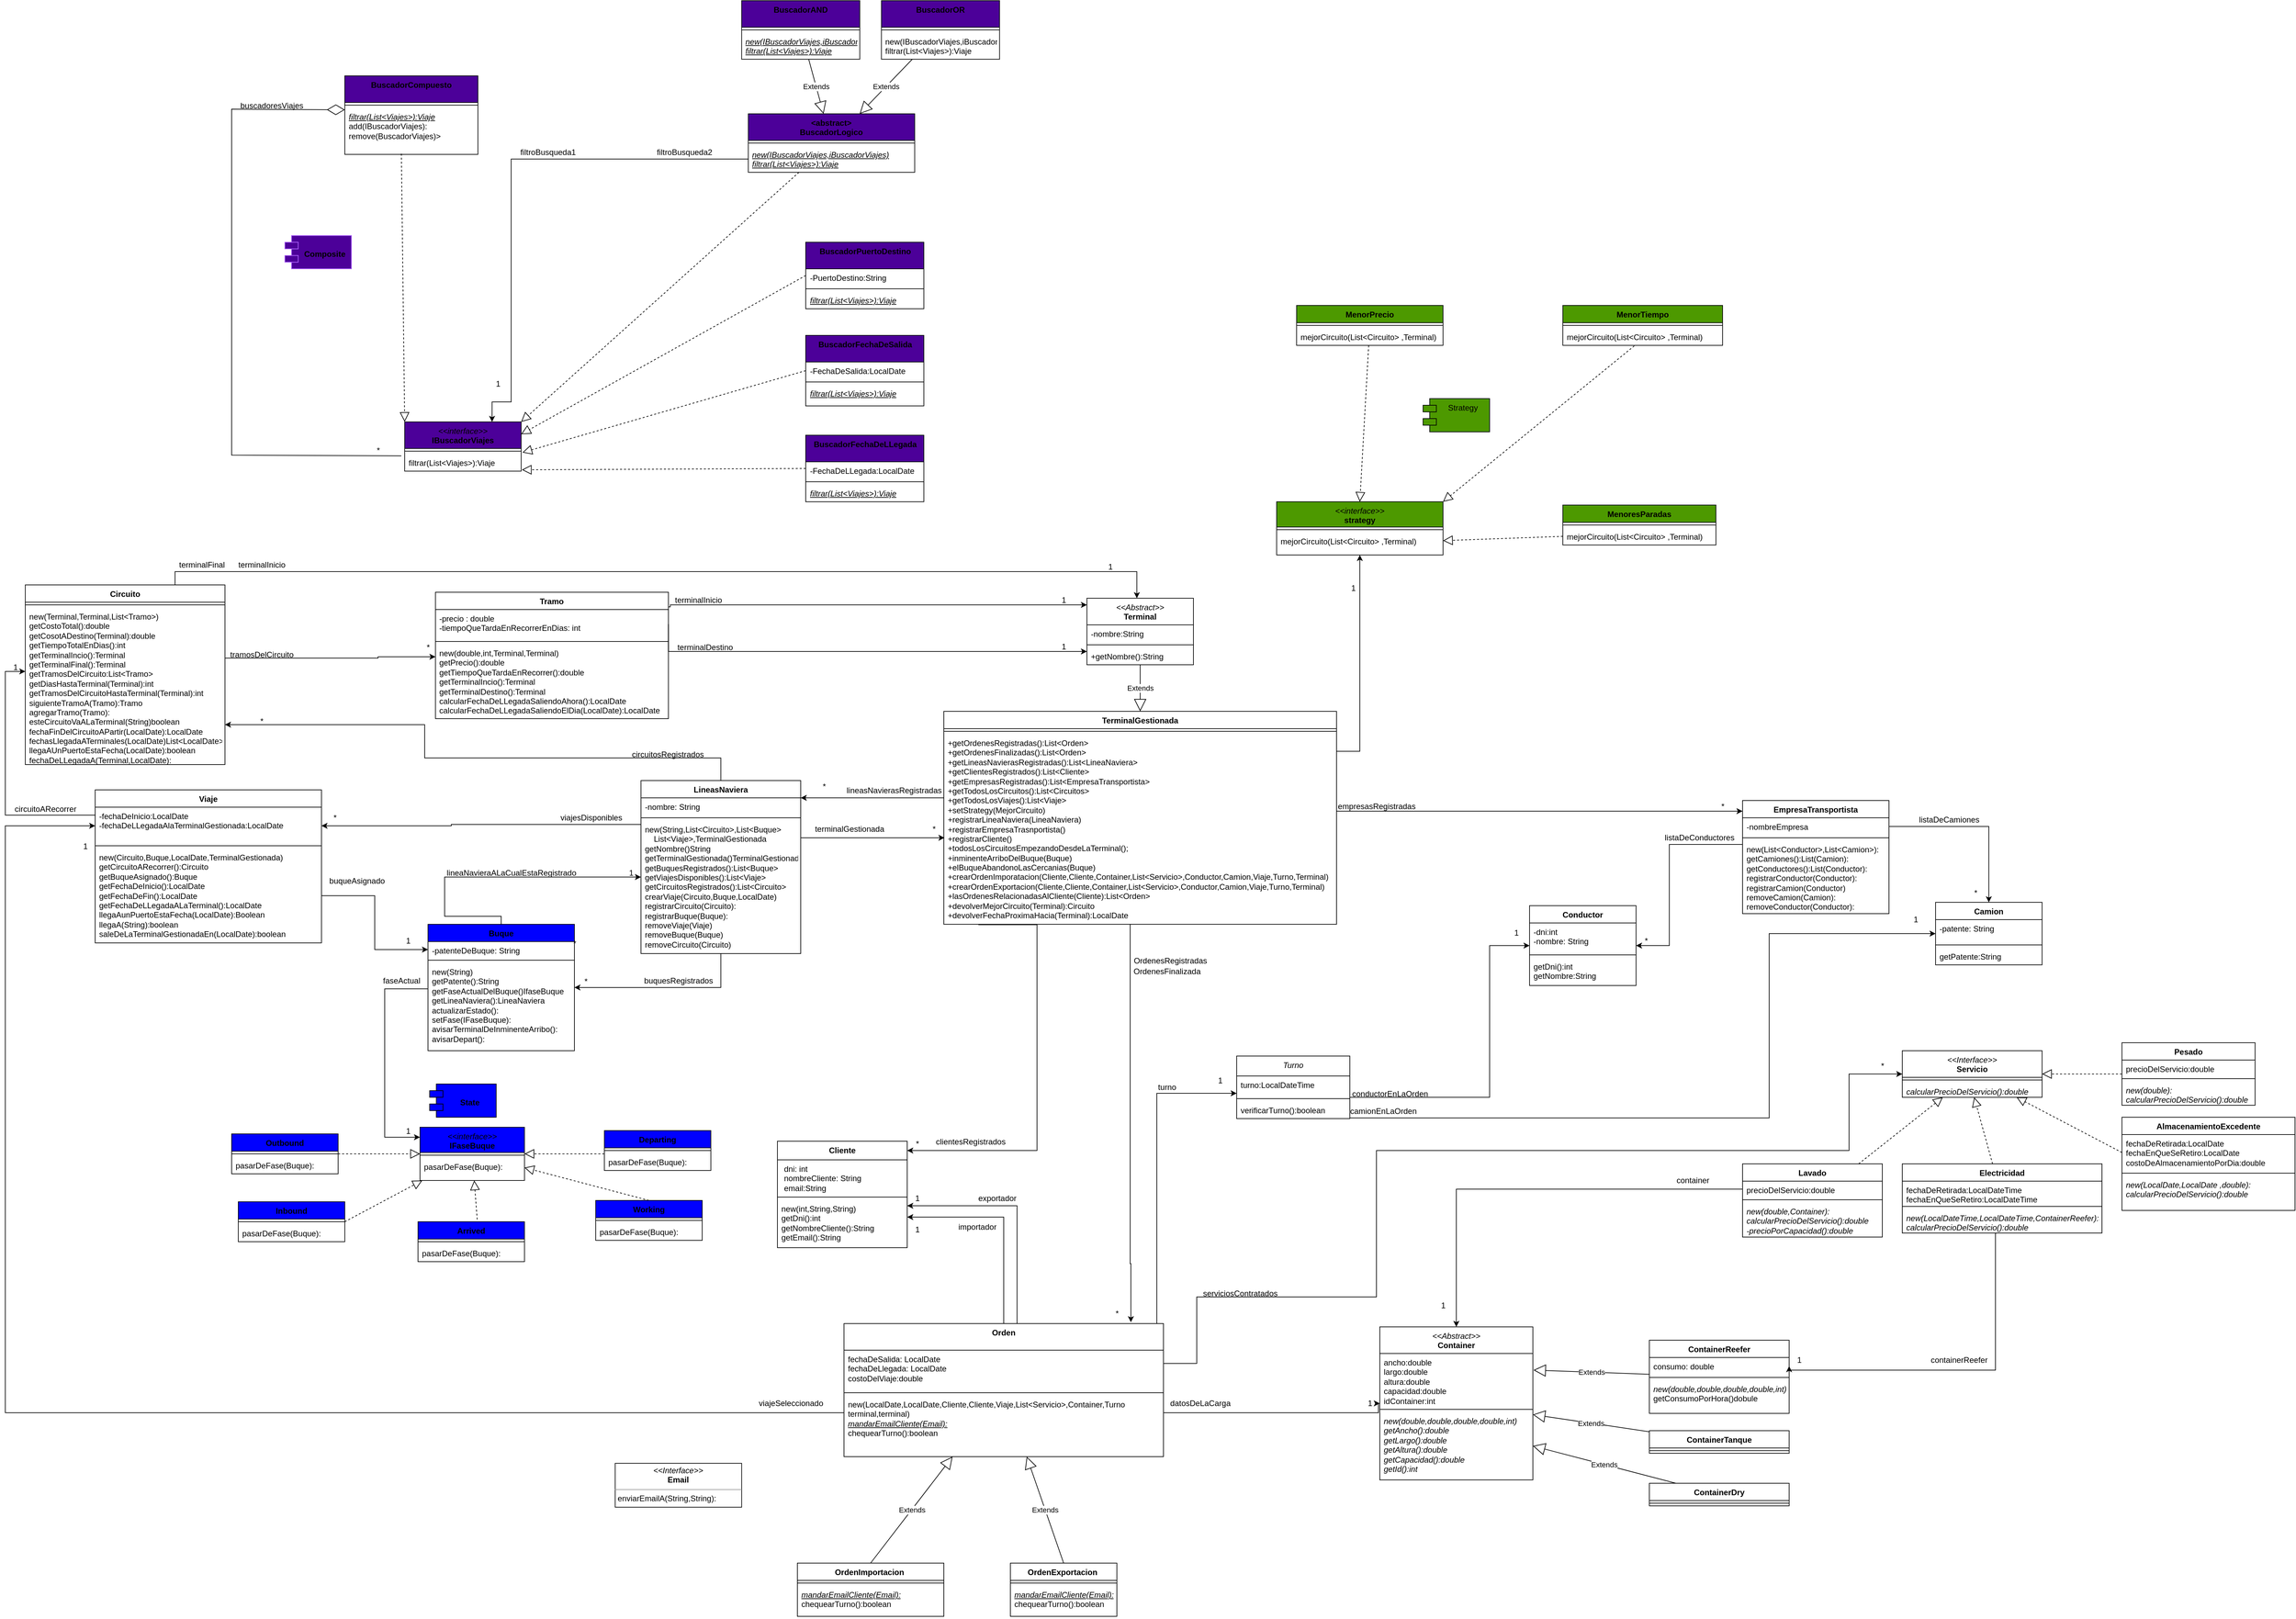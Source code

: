 <mxfile version="21.2.1" type="device">
  <diagram name="Página-1" id="0LWkbvT74W_gWExH9Klk">
    <mxGraphModel dx="3312" dy="3166" grid="1" gridSize="10" guides="1" tooltips="1" connect="1" arrows="1" fold="1" page="1" pageScale="1" pageWidth="827" pageHeight="1169" math="0" shadow="0">
      <root>
        <mxCell id="0" />
        <mxCell id="1" parent="0" />
        <mxCell id="UdQknDm0E4waIZ6ETTCy-1" value="&lt;i style=&quot;border-color: var(--border-color); font-weight: 400;&quot;&gt;&amp;lt;&amp;lt;Abstract&amp;gt;&amp;gt;&lt;/i&gt;&lt;br&gt;Terminal" style="swimlane;fontStyle=1;align=center;verticalAlign=top;childLayout=stackLayout;horizontal=1;startSize=40;horizontalStack=0;resizeParent=1;resizeParentMax=0;resizeLast=0;collapsible=1;marginBottom=0;whiteSpace=wrap;html=1;" parent="1" vertex="1">
          <mxGeometry x="325" y="-1160" width="160" height="100" as="geometry" />
        </mxCell>
        <mxCell id="UdQknDm0E4waIZ6ETTCy-2" value="-nombre:String" style="text;strokeColor=none;fillColor=none;align=left;verticalAlign=top;spacingLeft=4;spacingRight=4;overflow=hidden;rotatable=0;points=[[0,0.5],[1,0.5]];portConstraint=eastwest;whiteSpace=wrap;html=1;" parent="UdQknDm0E4waIZ6ETTCy-1" vertex="1">
          <mxGeometry y="40" width="160" height="26" as="geometry" />
        </mxCell>
        <mxCell id="UdQknDm0E4waIZ6ETTCy-3" value="" style="line;strokeWidth=1;fillColor=none;align=left;verticalAlign=middle;spacingTop=-1;spacingLeft=3;spacingRight=3;rotatable=0;labelPosition=right;points=[];portConstraint=eastwest;strokeColor=inherit;" parent="UdQknDm0E4waIZ6ETTCy-1" vertex="1">
          <mxGeometry y="66" width="160" height="8" as="geometry" />
        </mxCell>
        <mxCell id="UdQknDm0E4waIZ6ETTCy-4" value="+getNombre():String" style="text;strokeColor=none;fillColor=none;align=left;verticalAlign=top;spacingLeft=4;spacingRight=4;overflow=hidden;rotatable=0;points=[[0,0.5],[1,0.5]];portConstraint=eastwest;whiteSpace=wrap;html=1;" parent="UdQknDm0E4waIZ6ETTCy-1" vertex="1">
          <mxGeometry y="74" width="160" height="26" as="geometry" />
        </mxCell>
        <mxCell id="UdQknDm0E4waIZ6ETTCy-5" value="TerminalGestionada" style="swimlane;fontStyle=1;align=center;verticalAlign=top;childLayout=stackLayout;horizontal=1;startSize=26;horizontalStack=0;resizeParent=1;resizeParentMax=0;resizeLast=0;collapsible=1;marginBottom=0;whiteSpace=wrap;html=1;" parent="1" vertex="1">
          <mxGeometry x="110" y="-990" width="590" height="320" as="geometry" />
        </mxCell>
        <mxCell id="UdQknDm0E4waIZ6ETTCy-7" value="" style="line;strokeWidth=1;fillColor=none;align=left;verticalAlign=middle;spacingTop=-1;spacingLeft=3;spacingRight=3;rotatable=0;labelPosition=right;points=[];portConstraint=eastwest;strokeColor=inherit;" parent="UdQknDm0E4waIZ6ETTCy-5" vertex="1">
          <mxGeometry y="26" width="590" height="8" as="geometry" />
        </mxCell>
        <mxCell id="UdQknDm0E4waIZ6ETTCy-8" value="+getOrdenesRegistradas():List&amp;lt;Orden&amp;gt;&lt;br&gt;+getOrdenesFinalizadas():List&amp;lt;Orden&amp;gt;&lt;br&gt;+getLineasNavierasRegistradas():List&amp;lt;LineaNaviera&amp;gt;&lt;br&gt;+getClientesRegistrados():List&amp;lt;Cliente&amp;gt;&lt;br&gt;+getEmpresasRegistradas():List&amp;lt;EmpresaTransportista&amp;gt;&lt;br&gt;+getTodosLosCircuitos():List&amp;lt;Circuitos&amp;gt;&lt;br&gt;+getTodosLosViajes():List&amp;lt;Viaje&amp;gt;&lt;br&gt;&lt;span style=&quot;background-color: initial;&quot;&gt;+setStrategy(MejorCircuito)&lt;br&gt;&lt;/span&gt;+registrarLineaNaviera(LineaNaviera)&lt;br&gt;+registrarEmpresaTrasnportista()&lt;br&gt;+registrarCliente()&lt;br&gt;+todosLosCircuitosEmpezandoDesdeLaTerminal();&lt;br&gt;+inminenteArriboDelBuque(Buque)&lt;br&gt;+elBuqueAbandonoLasCercanias(Buque)&lt;br&gt;+crearOrdenImporatacion(Cliente,Cliente,Container,List&amp;lt;Servicio&amp;gt;,Conductor,Camion,Viaje,Turno,Terminal)&lt;br&gt;+crearOrdenExportacion(Cliente,Cliente,Container,List&amp;lt;Servicio&amp;gt;,Conductor,Camion,Viaje,Turno,Terminal)&lt;br style=&quot;border-color: var(--border-color);&quot;&gt;+lasOrdenesRelacionadasAlCliente(Cliente):List&amp;lt;Orden&amp;gt;&lt;br&gt;+devolverMejorCircuito(Terminal):Circuito&lt;br&gt;+devolverFechaProximaHacia(Terminal):LocalDate&lt;br&gt;&lt;br&gt;&lt;div style=&quot;background-color:#2f2f2f;padding:0px 0px 0px 2px;&quot;&gt;&lt;div style=&quot;color: rgb(170, 170, 170); font-family: Consolas; font-size: 14pt;&quot;&gt;&lt;p style=&quot;background-color:#373737;margin:0;&quot;&gt;&lt;span style=&quot;color:#d9e8f7;&quot;&gt;&lt;/span&gt;&lt;/p&gt;&lt;/div&gt;&lt;/div&gt;" style="text;strokeColor=none;fillColor=none;align=left;verticalAlign=top;spacingLeft=4;spacingRight=4;overflow=hidden;rotatable=0;points=[[0,0.5],[1,0.5]];portConstraint=eastwest;whiteSpace=wrap;html=1;" parent="UdQknDm0E4waIZ6ETTCy-5" vertex="1">
          <mxGeometry y="34" width="590" height="286" as="geometry" />
        </mxCell>
        <mxCell id="UdQknDm0E4waIZ6ETTCy-9" value="Extends" style="endArrow=block;endSize=16;endFill=0;html=1;rounded=0;entryX=0.5;entryY=0;entryDx=0;entryDy=0;" parent="1" source="UdQknDm0E4waIZ6ETTCy-1" target="UdQknDm0E4waIZ6ETTCy-5" edge="1">
          <mxGeometry width="160" relative="1" as="geometry">
            <mxPoint x="630" y="-830" as="sourcePoint" />
            <mxPoint x="790" y="-830" as="targetPoint" />
          </mxGeometry>
        </mxCell>
        <mxCell id="9LoWoOsG8YeQ-DeBfzs4-55" style="edgeStyle=orthogonalEdgeStyle;rounded=0;orthogonalLoop=1;jettySize=auto;html=1;" parent="1" source="9LoWoOsG8YeQ-DeBfzs4-19" target="9LoWoOsG8YeQ-DeBfzs4-51" edge="1">
          <mxGeometry relative="1" as="geometry">
            <Array as="points">
              <mxPoint x="430" y="-416" />
            </Array>
          </mxGeometry>
        </mxCell>
        <mxCell id="9LoWoOsG8YeQ-DeBfzs4-450" style="edgeStyle=orthogonalEdgeStyle;rounded=0;orthogonalLoop=1;jettySize=auto;html=1;exitX=0.5;exitY=0;exitDx=0;exitDy=0;" parent="1" source="9LoWoOsG8YeQ-DeBfzs4-19" target="9LoWoOsG8YeQ-DeBfzs4-41" edge="1">
          <mxGeometry relative="1" as="geometry">
            <Array as="points">
              <mxPoint x="200" y="-230" />
            </Array>
          </mxGeometry>
        </mxCell>
        <mxCell id="9LoWoOsG8YeQ-DeBfzs4-452" style="edgeStyle=orthogonalEdgeStyle;rounded=0;orthogonalLoop=1;jettySize=auto;html=1;exitX=0.5;exitY=0;exitDx=0;exitDy=0;" parent="1" source="9LoWoOsG8YeQ-DeBfzs4-19" target="9LoWoOsG8YeQ-DeBfzs4-44" edge="1">
          <mxGeometry relative="1" as="geometry">
            <Array as="points">
              <mxPoint x="220" y="-70" />
              <mxPoint x="220" y="-247" />
            </Array>
          </mxGeometry>
        </mxCell>
        <mxCell id="9LoWoOsG8YeQ-DeBfzs4-19" value="Orden" style="swimlane;fontStyle=1;align=center;verticalAlign=top;childLayout=stackLayout;horizontal=1;startSize=40;horizontalStack=0;resizeParent=1;resizeParentMax=0;resizeLast=0;collapsible=1;marginBottom=0;whiteSpace=wrap;html=1;" parent="1" vertex="1">
          <mxGeometry x="-40" y="-70" width="480" height="200" as="geometry" />
        </mxCell>
        <mxCell id="9LoWoOsG8YeQ-DeBfzs4-20" value="fechaDeSalida: LocalDate&lt;br&gt;fechaDeLlegada: LocalDate&lt;br&gt;costoDelViaje:double" style="text;strokeColor=none;fillColor=none;align=left;verticalAlign=top;spacingLeft=4;spacingRight=4;overflow=hidden;rotatable=0;points=[[0,0.5],[1,0.5]];portConstraint=eastwest;whiteSpace=wrap;html=1;" parent="9LoWoOsG8YeQ-DeBfzs4-19" vertex="1">
          <mxGeometry y="40" width="480" height="60" as="geometry" />
        </mxCell>
        <mxCell id="9LoWoOsG8YeQ-DeBfzs4-21" value="" style="line;strokeWidth=1;fillColor=none;align=left;verticalAlign=middle;spacingTop=-1;spacingLeft=3;spacingRight=3;rotatable=0;labelPosition=right;points=[];portConstraint=eastwest;strokeColor=inherit;" parent="9LoWoOsG8YeQ-DeBfzs4-19" vertex="1">
          <mxGeometry y="100" width="480" height="8" as="geometry" />
        </mxCell>
        <mxCell id="9LoWoOsG8YeQ-DeBfzs4-22" value="new(LocalDate,LocalDate,Cliente,Cliente,Viaje,List&amp;lt;Servicio&amp;gt;,Container,Turno&lt;br&gt;terminal,terminal)&lt;br&gt;&lt;i&gt;&lt;u&gt;mandarEmailCliente(Email):&lt;br&gt;&lt;/u&gt;&lt;/i&gt;chequearTurno():boolean" style="text;strokeColor=none;fillColor=none;align=left;verticalAlign=top;spacingLeft=4;spacingRight=4;overflow=hidden;rotatable=0;points=[[0,0.5],[1,0.5]];portConstraint=eastwest;whiteSpace=wrap;html=1;" parent="9LoWoOsG8YeQ-DeBfzs4-19" vertex="1">
          <mxGeometry y="108" width="480" height="92" as="geometry" />
        </mxCell>
        <mxCell id="9LoWoOsG8YeQ-DeBfzs4-24" style="edgeStyle=orthogonalEdgeStyle;rounded=0;orthogonalLoop=1;jettySize=auto;html=1;entryX=0.898;entryY=-0.01;entryDx=0;entryDy=0;entryPerimeter=0;" parent="1" source="UdQknDm0E4waIZ6ETTCy-5" target="9LoWoOsG8YeQ-DeBfzs4-19" edge="1">
          <mxGeometry relative="1" as="geometry">
            <mxPoint x="330" y="-399" as="sourcePoint" />
            <mxPoint x="340" y="-160" as="targetPoint" />
            <Array as="points">
              <mxPoint x="390" y="-160" />
              <mxPoint x="391" y="-160" />
            </Array>
          </mxGeometry>
        </mxCell>
        <mxCell id="9LoWoOsG8YeQ-DeBfzs4-28" value="clientesRegistrados" style="text;html=1;align=center;verticalAlign=middle;resizable=0;points=[];autosize=1;strokeColor=none;fillColor=none;" parent="1" vertex="1">
          <mxGeometry x="85" y="-358" width="130" height="30" as="geometry" />
        </mxCell>
        <mxCell id="9LoWoOsG8YeQ-DeBfzs4-30" value="*" style="text;html=1;align=center;verticalAlign=middle;resizable=0;points=[];autosize=1;strokeColor=none;fillColor=none;" parent="1" vertex="1">
          <mxGeometry x="55" y="-355" width="30" height="30" as="geometry" />
        </mxCell>
        <mxCell id="9LoWoOsG8YeQ-DeBfzs4-31" value="importador" style="text;html=1;align=center;verticalAlign=middle;resizable=0;points=[];autosize=1;strokeColor=none;fillColor=none;" parent="1" vertex="1">
          <mxGeometry x="120" y="-230" width="80" height="30" as="geometry" />
        </mxCell>
        <mxCell id="9LoWoOsG8YeQ-DeBfzs4-32" value="exportador" style="text;html=1;align=center;verticalAlign=middle;resizable=0;points=[];autosize=1;strokeColor=none;fillColor=none;" parent="1" vertex="1">
          <mxGeometry x="150" y="-273" width="80" height="30" as="geometry" />
        </mxCell>
        <mxCell id="9LoWoOsG8YeQ-DeBfzs4-34" value="1" style="text;html=1;align=center;verticalAlign=middle;resizable=0;points=[];autosize=1;strokeColor=none;fillColor=none;" parent="1" vertex="1">
          <mxGeometry x="55" y="-273" width="30" height="30" as="geometry" />
        </mxCell>
        <mxCell id="9LoWoOsG8YeQ-DeBfzs4-41" value="&lt;b&gt;Cliente&lt;br&gt;&lt;br&gt;&lt;/b&gt;" style="swimlane;fontStyle=1;align=center;verticalAlign=top;childLayout=stackLayout;horizontal=1;startSize=28;horizontalStack=0;resizeParent=1;resizeParentMax=0;resizeLast=0;collapsible=1;marginBottom=0;whiteSpace=wrap;html=1;" parent="1" vertex="1">
          <mxGeometry x="-140" y="-344" width="195" height="160" as="geometry" />
        </mxCell>
        <mxCell id="9LoWoOsG8YeQ-DeBfzs4-42" value="&lt;p style=&quot;margin: 0px 0px 0px 4px;&quot;&gt;dni: int&lt;/p&gt;&lt;p style=&quot;margin: 0px 0px 0px 4px;&quot;&gt;nombreCliente: String&lt;/p&gt;&lt;p style=&quot;margin: 0px 0px 0px 4px;&quot;&gt;email:String&lt;/p&gt;" style="text;strokeColor=none;fillColor=none;align=left;verticalAlign=top;spacingLeft=4;spacingRight=4;overflow=hidden;rotatable=0;points=[[0,0.5],[1,0.5]];portConstraint=eastwest;whiteSpace=wrap;html=1;" parent="9LoWoOsG8YeQ-DeBfzs4-41" vertex="1">
          <mxGeometry y="28" width="195" height="52" as="geometry" />
        </mxCell>
        <mxCell id="9LoWoOsG8YeQ-DeBfzs4-43" value="" style="line;strokeWidth=1;fillColor=none;align=left;verticalAlign=middle;spacingTop=-1;spacingLeft=3;spacingRight=3;rotatable=0;labelPosition=right;points=[];portConstraint=eastwest;strokeColor=inherit;" parent="9LoWoOsG8YeQ-DeBfzs4-41" vertex="1">
          <mxGeometry y="80" width="195" height="8" as="geometry" />
        </mxCell>
        <mxCell id="9LoWoOsG8YeQ-DeBfzs4-44" value="new(int,String,String)&lt;br&gt;getDni():int&lt;br&gt;getNombreCliente():String&lt;br&gt;getEmail():String" style="text;strokeColor=none;fillColor=none;align=left;verticalAlign=top;spacingLeft=4;spacingRight=4;overflow=hidden;rotatable=0;points=[[0,0.5],[1,0.5]];portConstraint=eastwest;whiteSpace=wrap;html=1;" parent="9LoWoOsG8YeQ-DeBfzs4-41" vertex="1">
          <mxGeometry y="88" width="195" height="72" as="geometry" />
        </mxCell>
        <mxCell id="9LoWoOsG8YeQ-DeBfzs4-50" style="edgeStyle=orthogonalEdgeStyle;rounded=0;orthogonalLoop=1;jettySize=auto;html=1;exitX=0.088;exitY=1.002;exitDx=0;exitDy=0;exitPerimeter=0;" parent="1" source="UdQknDm0E4waIZ6ETTCy-8" target="9LoWoOsG8YeQ-DeBfzs4-41" edge="1">
          <mxGeometry relative="1" as="geometry">
            <Array as="points">
              <mxPoint x="250" y="-669" />
              <mxPoint x="250" y="-330" />
            </Array>
          </mxGeometry>
        </mxCell>
        <mxCell id="9LoWoOsG8YeQ-DeBfzs4-51" value="&lt;span style=&quot;font-weight: 400;&quot;&gt;&lt;i&gt;Turno&lt;/i&gt;&lt;/span&gt;" style="swimlane;fontStyle=1;align=center;verticalAlign=top;childLayout=stackLayout;horizontal=1;startSize=30;horizontalStack=0;resizeParent=1;resizeParentMax=0;resizeLast=0;collapsible=1;marginBottom=0;whiteSpace=wrap;html=1;" parent="1" vertex="1">
          <mxGeometry x="550" y="-472" width="170" height="94" as="geometry" />
        </mxCell>
        <mxCell id="9LoWoOsG8YeQ-DeBfzs4-52" value="turno:LocalDateTime" style="text;strokeColor=none;fillColor=none;align=left;verticalAlign=top;spacingLeft=4;spacingRight=4;overflow=hidden;rotatable=0;points=[[0,0.5],[1,0.5]];portConstraint=eastwest;whiteSpace=wrap;html=1;" parent="9LoWoOsG8YeQ-DeBfzs4-51" vertex="1">
          <mxGeometry y="30" width="170" height="30" as="geometry" />
        </mxCell>
        <mxCell id="9LoWoOsG8YeQ-DeBfzs4-53" value="" style="line;strokeWidth=1;fillColor=none;align=left;verticalAlign=middle;spacingTop=-1;spacingLeft=3;spacingRight=3;rotatable=0;labelPosition=right;points=[];portConstraint=eastwest;strokeColor=inherit;" parent="9LoWoOsG8YeQ-DeBfzs4-51" vertex="1">
          <mxGeometry y="60" width="170" height="8" as="geometry" />
        </mxCell>
        <mxCell id="9LoWoOsG8YeQ-DeBfzs4-54" value="verificarTurno():boolean" style="text;strokeColor=none;fillColor=none;align=left;verticalAlign=top;spacingLeft=4;spacingRight=4;overflow=hidden;rotatable=0;points=[[0,0.5],[1,0.5]];portConstraint=eastwest;whiteSpace=wrap;html=1;" parent="9LoWoOsG8YeQ-DeBfzs4-51" vertex="1">
          <mxGeometry y="68" width="170" height="26" as="geometry" />
        </mxCell>
        <mxCell id="9LoWoOsG8YeQ-DeBfzs4-56" value="OrdenImportacion&amp;nbsp;" style="swimlane;fontStyle=1;align=center;verticalAlign=top;childLayout=stackLayout;horizontal=1;startSize=26;horizontalStack=0;resizeParent=1;resizeParentMax=0;resizeLast=0;collapsible=1;marginBottom=0;whiteSpace=wrap;html=1;" parent="1" vertex="1">
          <mxGeometry x="-110" y="290" width="220" height="80" as="geometry" />
        </mxCell>
        <mxCell id="9LoWoOsG8YeQ-DeBfzs4-57" value="" style="line;strokeWidth=1;fillColor=none;align=left;verticalAlign=middle;spacingTop=-1;spacingLeft=3;spacingRight=3;rotatable=0;labelPosition=right;points=[];portConstraint=eastwest;strokeColor=inherit;" parent="9LoWoOsG8YeQ-DeBfzs4-56" vertex="1">
          <mxGeometry y="26" width="220" height="8" as="geometry" />
        </mxCell>
        <mxCell id="9LoWoOsG8YeQ-DeBfzs4-455" value="&lt;i&gt;&lt;u&gt;mandarEmailCliente(Email):&lt;br&gt;&lt;/u&gt;&lt;/i&gt;chequearTurno():boolean" style="text;strokeColor=none;fillColor=none;align=left;verticalAlign=top;spacingLeft=4;spacingRight=4;overflow=hidden;rotatable=0;points=[[0,0.5],[1,0.5]];portConstraint=eastwest;whiteSpace=wrap;html=1;" parent="9LoWoOsG8YeQ-DeBfzs4-56" vertex="1">
          <mxGeometry y="34" width="220" height="46" as="geometry" />
        </mxCell>
        <mxCell id="9LoWoOsG8YeQ-DeBfzs4-58" value="OrdenExportacion&amp;nbsp;" style="swimlane;fontStyle=1;align=center;verticalAlign=top;childLayout=stackLayout;horizontal=1;startSize=26;horizontalStack=0;resizeParent=1;resizeParentMax=0;resizeLast=0;collapsible=1;marginBottom=0;whiteSpace=wrap;html=1;" parent="1" vertex="1">
          <mxGeometry x="210" y="290" width="160" height="80" as="geometry" />
        </mxCell>
        <mxCell id="9LoWoOsG8YeQ-DeBfzs4-59" value="" style="line;strokeWidth=1;fillColor=none;align=left;verticalAlign=middle;spacingTop=-1;spacingLeft=3;spacingRight=3;rotatable=0;labelPosition=right;points=[];portConstraint=eastwest;strokeColor=inherit;" parent="9LoWoOsG8YeQ-DeBfzs4-58" vertex="1">
          <mxGeometry y="26" width="160" height="8" as="geometry" />
        </mxCell>
        <mxCell id="9LoWoOsG8YeQ-DeBfzs4-457" value="&lt;i&gt;&lt;u&gt;mandarEmailCliente(Email):&lt;br&gt;&lt;/u&gt;&lt;/i&gt;chequearTurno():boolean" style="text;strokeColor=none;fillColor=none;align=left;verticalAlign=top;spacingLeft=4;spacingRight=4;overflow=hidden;rotatable=0;points=[[0,0.5],[1,0.5]];portConstraint=eastwest;whiteSpace=wrap;html=1;" parent="9LoWoOsG8YeQ-DeBfzs4-58" vertex="1">
          <mxGeometry y="34" width="160" height="46" as="geometry" />
        </mxCell>
        <mxCell id="9LoWoOsG8YeQ-DeBfzs4-60" value="Extends" style="endArrow=block;endSize=16;endFill=0;html=1;rounded=0;exitX=0.5;exitY=0;exitDx=0;exitDy=0;" parent="1" source="9LoWoOsG8YeQ-DeBfzs4-58" target="9LoWoOsG8YeQ-DeBfzs4-19" edge="1">
          <mxGeometry width="160" relative="1" as="geometry">
            <mxPoint x="350" y="-350" as="sourcePoint" />
            <mxPoint x="363" y="-466" as="targetPoint" />
          </mxGeometry>
        </mxCell>
        <mxCell id="9LoWoOsG8YeQ-DeBfzs4-61" value="Extends" style="endArrow=block;endSize=16;endFill=0;html=1;rounded=0;exitX=0.5;exitY=0;exitDx=0;exitDy=0;" parent="1" source="9LoWoOsG8YeQ-DeBfzs4-56" target="9LoWoOsG8YeQ-DeBfzs4-19" edge="1">
          <mxGeometry width="160" relative="1" as="geometry">
            <mxPoint x="380" y="-454" as="sourcePoint" />
            <mxPoint x="180" y="220" as="targetPoint" />
            <Array as="points" />
          </mxGeometry>
        </mxCell>
        <mxCell id="9LoWoOsG8YeQ-DeBfzs4-62" style="edgeStyle=orthogonalEdgeStyle;rounded=0;orthogonalLoop=1;jettySize=auto;html=1;exitX=0.5;exitY=0;exitDx=0;exitDy=0;" parent="1" source="9LoWoOsG8YeQ-DeBfzs4-63" target="9LoWoOsG8YeQ-DeBfzs4-90" edge="1">
          <mxGeometry relative="1" as="geometry">
            <Array as="points">
              <mxPoint x="-225" y="-920" />
              <mxPoint x="-670" y="-920" />
              <mxPoint x="-670" y="-970" />
            </Array>
            <mxPoint x="-470" y="-940" as="targetPoint" />
          </mxGeometry>
        </mxCell>
        <mxCell id="9LoWoOsG8YeQ-DeBfzs4-414" style="edgeStyle=orthogonalEdgeStyle;rounded=0;orthogonalLoop=1;jettySize=auto;html=1;" parent="1" source="9LoWoOsG8YeQ-DeBfzs4-63" target="9LoWoOsG8YeQ-DeBfzs4-110" edge="1">
          <mxGeometry relative="1" as="geometry">
            <Array as="points">
              <mxPoint x="-225" y="-575" />
            </Array>
          </mxGeometry>
        </mxCell>
        <mxCell id="9LoWoOsG8YeQ-DeBfzs4-63" value="LineasNaviera" style="swimlane;fontStyle=1;align=center;verticalAlign=top;childLayout=stackLayout;horizontal=1;startSize=26;horizontalStack=0;resizeParent=1;resizeParentMax=0;resizeLast=0;collapsible=1;marginBottom=0;whiteSpace=wrap;html=1;" parent="1" vertex="1">
          <mxGeometry x="-345" y="-886" width="240" height="260" as="geometry" />
        </mxCell>
        <mxCell id="9LoWoOsG8YeQ-DeBfzs4-64" value="-nombre: String" style="text;strokeColor=none;fillColor=none;align=left;verticalAlign=top;spacingLeft=4;spacingRight=4;overflow=hidden;rotatable=0;points=[[0,0.5],[1,0.5]];portConstraint=eastwest;whiteSpace=wrap;html=1;" parent="9LoWoOsG8YeQ-DeBfzs4-63" vertex="1">
          <mxGeometry y="26" width="240" height="26" as="geometry" />
        </mxCell>
        <mxCell id="9LoWoOsG8YeQ-DeBfzs4-65" value="" style="line;strokeWidth=1;fillColor=none;align=left;verticalAlign=middle;spacingTop=-1;spacingLeft=3;spacingRight=3;rotatable=0;labelPosition=right;points=[];portConstraint=eastwest;strokeColor=inherit;" parent="9LoWoOsG8YeQ-DeBfzs4-63" vertex="1">
          <mxGeometry y="52" width="240" height="8" as="geometry" />
        </mxCell>
        <mxCell id="9LoWoOsG8YeQ-DeBfzs4-66" value="new(String,List&amp;lt;Circuito&amp;gt;,List&amp;lt;Buque&amp;gt;&lt;br&gt;&lt;span style=&quot;white-space: pre;&quot;&gt; &lt;span style=&quot;white-space: pre;&quot;&gt; &lt;/span&gt; &lt;/span&gt;&amp;nbsp;List&amp;lt;Viaje&amp;gt;,TerminalGestionada&lt;br&gt;getNombre()String&lt;br&gt;getTerminalGestionada()TerminalGestionada&lt;br&gt;getBuquesRegistrados():List&amp;lt;Buque&amp;gt;&lt;br&gt;getViajesDisponibles():List&amp;lt;Viaje&amp;gt;&lt;br&gt;getCircuitosRegistrados():List&amp;lt;Circuito&amp;gt;&lt;br&gt;crearViaje(Circuito,Buque,LocalDate)&lt;br&gt;registrarCircuito(Circuito):&lt;br&gt;registrarBuque(Buque):&lt;br&gt;removeViaje(Viaje)&lt;br&gt;removeBuque(Buque)&lt;br&gt;removeCircuito(Circuito)" style="text;strokeColor=none;fillColor=none;align=left;verticalAlign=top;spacingLeft=4;spacingRight=4;overflow=hidden;rotatable=0;points=[[0,0.5],[1,0.5]];portConstraint=eastwest;whiteSpace=wrap;html=1;" parent="9LoWoOsG8YeQ-DeBfzs4-63" vertex="1">
          <mxGeometry y="60" width="240" height="200" as="geometry" />
        </mxCell>
        <mxCell id="9LoWoOsG8YeQ-DeBfzs4-72" value="circuitosRegistrados" style="text;html=1;align=center;verticalAlign=middle;resizable=0;points=[];autosize=1;strokeColor=none;fillColor=none;" parent="1" vertex="1">
          <mxGeometry x="-370" y="-940" width="130" height="30" as="geometry" />
        </mxCell>
        <mxCell id="9LoWoOsG8YeQ-DeBfzs4-73" value="buquesRegistrados" style="text;html=1;align=center;verticalAlign=middle;resizable=0;points=[];autosize=1;strokeColor=none;fillColor=none;" parent="1" vertex="1">
          <mxGeometry x="-353.75" y="-600" width="130" height="30" as="geometry" />
        </mxCell>
        <mxCell id="9LoWoOsG8YeQ-DeBfzs4-75" value="viajesDisponibles" style="text;html=1;align=center;verticalAlign=middle;resizable=0;points=[];autosize=1;strokeColor=none;fillColor=none;" parent="1" vertex="1">
          <mxGeometry x="-480" y="-845" width="120" height="30" as="geometry" />
        </mxCell>
        <mxCell id="9LoWoOsG8YeQ-DeBfzs4-77" value="buqueAsignado" style="text;html=1;align=center;verticalAlign=middle;resizable=0;points=[];autosize=1;strokeColor=none;fillColor=none;" parent="1" vertex="1">
          <mxGeometry x="-827" y="-750" width="110" height="30" as="geometry" />
        </mxCell>
        <mxCell id="9LoWoOsG8YeQ-DeBfzs4-78" value="circuitoARecorrer" style="text;html=1;align=center;verticalAlign=middle;resizable=0;points=[];autosize=1;strokeColor=none;fillColor=none;" parent="1" vertex="1">
          <mxGeometry x="-1300" y="-858" width="120" height="30" as="geometry" />
        </mxCell>
        <mxCell id="9LoWoOsG8YeQ-DeBfzs4-79" value="*" style="text;html=1;align=center;verticalAlign=middle;resizable=0;points=[];autosize=1;strokeColor=none;fillColor=none;" parent="1" vertex="1">
          <mxGeometry x="-680" y="-1101" width="30" height="30" as="geometry" />
        </mxCell>
        <mxCell id="9LoWoOsG8YeQ-DeBfzs4-80" value="tramosDelCircuito" style="text;html=1;align=center;verticalAlign=middle;resizable=0;points=[];autosize=1;strokeColor=none;fillColor=none;" parent="1" vertex="1">
          <mxGeometry x="-975" y="-1090" width="120" height="30" as="geometry" />
        </mxCell>
        <mxCell id="9LoWoOsG8YeQ-DeBfzs4-81" value="Tramo" style="swimlane;fontStyle=1;align=center;verticalAlign=top;childLayout=stackLayout;horizontal=1;startSize=26;horizontalStack=0;resizeParent=1;resizeParentMax=0;resizeLast=0;collapsible=1;marginBottom=0;whiteSpace=wrap;html=1;" parent="1" vertex="1">
          <mxGeometry x="-653.75" y="-1169" width="350" height="190" as="geometry" />
        </mxCell>
        <mxCell id="9LoWoOsG8YeQ-DeBfzs4-82" value="-precio : double&lt;br&gt;-tiempoQueTardaEnRecorrerEnDias: int" style="text;strokeColor=none;fillColor=none;align=left;verticalAlign=top;spacingLeft=4;spacingRight=4;overflow=hidden;rotatable=0;points=[[0,0.5],[1,0.5]];portConstraint=eastwest;whiteSpace=wrap;html=1;" parent="9LoWoOsG8YeQ-DeBfzs4-81" vertex="1">
          <mxGeometry y="26" width="350" height="44" as="geometry" />
        </mxCell>
        <mxCell id="9LoWoOsG8YeQ-DeBfzs4-83" value="" style="line;strokeWidth=1;fillColor=none;align=left;verticalAlign=middle;spacingTop=-1;spacingLeft=3;spacingRight=3;rotatable=0;labelPosition=right;points=[];portConstraint=eastwest;strokeColor=inherit;" parent="9LoWoOsG8YeQ-DeBfzs4-81" vertex="1">
          <mxGeometry y="70" width="350" height="8" as="geometry" />
        </mxCell>
        <mxCell id="9LoWoOsG8YeQ-DeBfzs4-84" value="new(double,int,Terminal,Terminal)&lt;br&gt;getPrecio():double&lt;br&gt;getTiempoQueTardaEnRecorrer():double&lt;br&gt;getTerminalIncio():Terminal&lt;br&gt;getTerminalDestino():Terminal&lt;br&gt;calcularFechaDeLLegadaSaliendoAhora():LocalDate&lt;br&gt;calcularFechaDeLLegadaSaliendoElDia(LocalDate):LocalDate" style="text;strokeColor=none;fillColor=none;align=left;verticalAlign=top;spacingLeft=4;spacingRight=4;overflow=hidden;rotatable=0;points=[[0,0.5],[1,0.5]];portConstraint=eastwest;whiteSpace=wrap;html=1;" parent="9LoWoOsG8YeQ-DeBfzs4-81" vertex="1">
          <mxGeometry y="78" width="350" height="112" as="geometry" />
        </mxCell>
        <mxCell id="9LoWoOsG8YeQ-DeBfzs4-86" value="terminalInicio" style="text;html=1;align=center;verticalAlign=middle;resizable=0;points=[];autosize=1;strokeColor=none;fillColor=none;" parent="1" vertex="1">
          <mxGeometry x="-303.75" y="-1172" width="90" height="30" as="geometry" />
        </mxCell>
        <mxCell id="9LoWoOsG8YeQ-DeBfzs4-87" style="edgeStyle=orthogonalEdgeStyle;rounded=0;orthogonalLoop=1;jettySize=auto;html=1;exitX=1;exitY=0.25;exitDx=0;exitDy=0;" parent="1" source="9LoWoOsG8YeQ-DeBfzs4-88" target="9LoWoOsG8YeQ-DeBfzs4-81" edge="1">
          <mxGeometry relative="1" as="geometry">
            <Array as="points">
              <mxPoint x="-970" y="-1070" />
              <mxPoint x="-740" y="-1070" />
              <mxPoint x="-740" y="-1072" />
            </Array>
          </mxGeometry>
        </mxCell>
        <mxCell id="9LoWoOsG8YeQ-DeBfzs4-433" style="edgeStyle=orthogonalEdgeStyle;rounded=0;orthogonalLoop=1;jettySize=auto;html=1;exitX=0.75;exitY=0;exitDx=0;exitDy=0;" parent="1" source="9LoWoOsG8YeQ-DeBfzs4-88" target="UdQknDm0E4waIZ6ETTCy-1" edge="1">
          <mxGeometry relative="1" as="geometry">
            <Array as="points">
              <mxPoint x="-1045" y="-1200" />
              <mxPoint x="400" y="-1200" />
            </Array>
          </mxGeometry>
        </mxCell>
        <mxCell id="9LoWoOsG8YeQ-DeBfzs4-88" value="Circuito" style="swimlane;fontStyle=1;align=center;verticalAlign=top;childLayout=stackLayout;horizontal=1;startSize=26;horizontalStack=0;resizeParent=1;resizeParentMax=0;resizeLast=0;collapsible=1;marginBottom=0;whiteSpace=wrap;html=1;" parent="1" vertex="1">
          <mxGeometry x="-1270" y="-1180" width="300" height="270" as="geometry" />
        </mxCell>
        <mxCell id="9LoWoOsG8YeQ-DeBfzs4-89" value="" style="line;strokeWidth=1;fillColor=none;align=left;verticalAlign=middle;spacingTop=-1;spacingLeft=3;spacingRight=3;rotatable=0;labelPosition=right;points=[];portConstraint=eastwest;strokeColor=inherit;" parent="9LoWoOsG8YeQ-DeBfzs4-88" vertex="1">
          <mxGeometry y="26" width="300" height="8" as="geometry" />
        </mxCell>
        <mxCell id="9LoWoOsG8YeQ-DeBfzs4-90" value="new(Terminal,Terminal,List&amp;lt;Tramo&amp;gt;)&lt;br&gt;getCostoTotal():double&lt;br&gt;getCosotADestino(Terminal):double&lt;br&gt;getTiempoTotalEnDias():int&lt;br&gt;getTerminalIncio():Terminal&lt;br&gt;getTerminalFinal():Terminal&lt;br&gt;getTramosDelCircuito:List&amp;lt;Tramo&amp;gt;&lt;br&gt;getDiasHastaTerminal(Terminal):int&lt;br&gt;getTramosDelCircuitoHastaTerminal(Terminal):int&lt;br&gt;siguienteTramoA(Tramo):Tramo&lt;br&gt;agregarTramo(Tramo):&lt;br&gt;esteCircuitoVaALaTerminal(String)boolean&lt;br&gt;fechaFinDelCircuitoAPartir(LocalDate):LocalDate&lt;br&gt;fechasLlegadaATerminales(LocalDate)List&amp;lt;LocalDate&amp;gt;&lt;br&gt;llegaAUnPuertoEstaFecha(LocalDate):boolean&lt;br&gt;fechaDeLLegadaA(Terminal,LocalDate):" style="text;strokeColor=none;fillColor=none;align=left;verticalAlign=top;spacingLeft=4;spacingRight=4;overflow=hidden;rotatable=0;points=[[0,0.5],[1,0.5]];portConstraint=eastwest;whiteSpace=wrap;html=1;" parent="9LoWoOsG8YeQ-DeBfzs4-88" vertex="1">
          <mxGeometry y="34" width="300" height="236" as="geometry" />
        </mxCell>
        <mxCell id="9LoWoOsG8YeQ-DeBfzs4-102" value="terminalDestino" style="text;html=1;align=center;verticalAlign=middle;resizable=0;points=[];autosize=1;strokeColor=none;fillColor=none;" parent="1" vertex="1">
          <mxGeometry x="-303.75" y="-1101" width="110" height="30" as="geometry" />
        </mxCell>
        <mxCell id="9LoWoOsG8YeQ-DeBfzs4-104" style="edgeStyle=orthogonalEdgeStyle;rounded=0;orthogonalLoop=1;jettySize=auto;html=1;exitX=0;exitY=0.5;exitDx=0;exitDy=0;" parent="1" source="UdQknDm0E4waIZ6ETTCy-8" target="9LoWoOsG8YeQ-DeBfzs4-63" edge="1">
          <mxGeometry relative="1" as="geometry">
            <mxPoint x="-100" y="-860" as="targetPoint" />
            <Array as="points">
              <mxPoint x="110" y="-860" />
            </Array>
          </mxGeometry>
        </mxCell>
        <mxCell id="9LoWoOsG8YeQ-DeBfzs4-105" style="edgeStyle=orthogonalEdgeStyle;rounded=0;orthogonalLoop=1;jettySize=auto;html=1;exitX=1;exitY=0.5;exitDx=0;exitDy=0;" parent="1" source="9LoWoOsG8YeQ-DeBfzs4-66" edge="1">
          <mxGeometry relative="1" as="geometry">
            <mxPoint x="111" y="-800" as="targetPoint" />
            <Array as="points">
              <mxPoint x="111" y="-800" />
            </Array>
          </mxGeometry>
        </mxCell>
        <mxCell id="9LoWoOsG8YeQ-DeBfzs4-429" style="edgeStyle=orthogonalEdgeStyle;rounded=0;orthogonalLoop=1;jettySize=auto;html=1;exitX=0.5;exitY=0;exitDx=0;exitDy=0;" parent="1" source="9LoWoOsG8YeQ-DeBfzs4-110" target="9LoWoOsG8YeQ-DeBfzs4-66" edge="1">
          <mxGeometry relative="1" as="geometry">
            <Array as="points">
              <mxPoint x="-640" y="-682" />
              <mxPoint x="-640" y="-741" />
            </Array>
          </mxGeometry>
        </mxCell>
        <mxCell id="9LoWoOsG8YeQ-DeBfzs4-110" value="Buque" style="swimlane;fontStyle=1;align=center;verticalAlign=top;childLayout=stackLayout;horizontal=1;startSize=26;horizontalStack=0;resizeParent=1;resizeParentMax=0;resizeLast=0;collapsible=1;marginBottom=0;whiteSpace=wrap;html=1;fillColor=#0000FF;" parent="1" vertex="1">
          <mxGeometry x="-665" y="-670" width="220" height="190" as="geometry" />
        </mxCell>
        <mxCell id="9LoWoOsG8YeQ-DeBfzs4-111" value="-patenteDeBuque: String&lt;br&gt;" style="text;strokeColor=none;fillColor=none;align=left;verticalAlign=top;spacingLeft=4;spacingRight=4;overflow=hidden;rotatable=0;points=[[0,0.5],[1,0.5]];portConstraint=eastwest;whiteSpace=wrap;html=1;" parent="9LoWoOsG8YeQ-DeBfzs4-110" vertex="1">
          <mxGeometry y="26" width="220" height="24" as="geometry" />
        </mxCell>
        <mxCell id="9LoWoOsG8YeQ-DeBfzs4-112" value="" style="line;strokeWidth=1;fillColor=none;align=left;verticalAlign=middle;spacingTop=-1;spacingLeft=3;spacingRight=3;rotatable=0;labelPosition=right;points=[];portConstraint=eastwest;strokeColor=inherit;" parent="9LoWoOsG8YeQ-DeBfzs4-110" vertex="1">
          <mxGeometry y="50" width="220" height="8" as="geometry" />
        </mxCell>
        <mxCell id="9LoWoOsG8YeQ-DeBfzs4-113" value="new(String)&lt;br&gt;getPatente():String&lt;br&gt;getFaseActualDelBuque()IfaseBuque&lt;br&gt;getLineaNaviera():LineaNaviera&lt;br&gt;actualizarEstado():&lt;br&gt;setFase(IFaseBuque):&lt;br&gt;avisarTerminalDeInminenteArribo():&lt;br&gt;avisarDepart():" style="text;strokeColor=none;fillColor=none;align=left;verticalAlign=top;spacingLeft=4;spacingRight=4;overflow=hidden;rotatable=0;points=[[0,0.5],[1,0.5]];portConstraint=eastwest;whiteSpace=wrap;html=1;" parent="9LoWoOsG8YeQ-DeBfzs4-110" vertex="1">
          <mxGeometry y="58" width="220" height="132" as="geometry" />
        </mxCell>
        <mxCell id="9LoWoOsG8YeQ-DeBfzs4-122" style="edgeStyle=orthogonalEdgeStyle;rounded=0;orthogonalLoop=1;jettySize=auto;html=1;" parent="1" source="9LoWoOsG8YeQ-DeBfzs4-81" target="UdQknDm0E4waIZ6ETTCy-1" edge="1">
          <mxGeometry relative="1" as="geometry">
            <mxPoint x="-200" y="-1100" as="sourcePoint" />
            <mxPoint x="325" y="-1120" as="targetPoint" />
            <Array as="points">
              <mxPoint x="-301" y="-1147" />
              <mxPoint x="-301" y="-1150" />
            </Array>
          </mxGeometry>
        </mxCell>
        <mxCell id="9LoWoOsG8YeQ-DeBfzs4-123" style="edgeStyle=orthogonalEdgeStyle;rounded=0;orthogonalLoop=1;jettySize=auto;html=1;exitX=1;exitY=0.5;exitDx=0;exitDy=0;" parent="1" source="9LoWoOsG8YeQ-DeBfzs4-82" target="UdQknDm0E4waIZ6ETTCy-1" edge="1">
          <mxGeometry relative="1" as="geometry">
            <mxPoint x="290" y="-1060" as="targetPoint" />
            <Array as="points">
              <mxPoint x="-304" y="-1080" />
            </Array>
          </mxGeometry>
        </mxCell>
        <mxCell id="9LoWoOsG8YeQ-DeBfzs4-125" value="&lt;b&gt;&lt;br&gt;State&lt;/b&gt;" style="shape=module;align=left;spacingLeft=20;align=center;verticalAlign=top;whiteSpace=wrap;html=1;fillColor=#0000FF;" parent="1" vertex="1">
          <mxGeometry x="-662.5" y="-430" width="100" height="50" as="geometry" />
        </mxCell>
        <mxCell id="9LoWoOsG8YeQ-DeBfzs4-126" value="&lt;i style=&quot;border-color: var(--border-color); font-weight: 400;&quot;&gt;&amp;lt;&amp;lt;interface&amp;gt;&amp;gt;&lt;/i&gt;&lt;br style=&quot;border-color: var(--border-color);&quot;&gt;IFaseBuque" style="swimlane;fontStyle=1;align=center;verticalAlign=top;childLayout=stackLayout;horizontal=1;startSize=38;horizontalStack=0;resizeParent=1;resizeParentMax=0;resizeLast=0;collapsible=1;marginBottom=0;whiteSpace=wrap;html=1;fillColor=#0000FF;" parent="1" vertex="1">
          <mxGeometry x="-677" y="-365" width="157" height="80" as="geometry" />
        </mxCell>
        <mxCell id="9LoWoOsG8YeQ-DeBfzs4-127" value="" style="line;strokeWidth=1;fillColor=none;align=left;verticalAlign=middle;spacingTop=-1;spacingLeft=3;spacingRight=3;rotatable=0;labelPosition=right;points=[];portConstraint=eastwest;strokeColor=inherit;" parent="9LoWoOsG8YeQ-DeBfzs4-126" vertex="1">
          <mxGeometry y="38" width="157" height="8" as="geometry" />
        </mxCell>
        <mxCell id="9LoWoOsG8YeQ-DeBfzs4-128" value="pasarDeFase(Buque):" style="text;strokeColor=none;fillColor=none;align=left;verticalAlign=top;spacingLeft=4;spacingRight=4;overflow=hidden;rotatable=0;points=[[0,0.5],[1,0.5]];portConstraint=eastwest;whiteSpace=wrap;html=1;" parent="9LoWoOsG8YeQ-DeBfzs4-126" vertex="1">
          <mxGeometry y="46" width="157" height="34" as="geometry" />
        </mxCell>
        <mxCell id="9LoWoOsG8YeQ-DeBfzs4-129" value="Inbound" style="swimlane;fontStyle=1;align=center;verticalAlign=top;childLayout=stackLayout;horizontal=1;startSize=26;horizontalStack=0;resizeParent=1;resizeParentMax=0;resizeLast=0;collapsible=1;marginBottom=0;whiteSpace=wrap;html=1;fillColor=#0000FF;" parent="1" vertex="1">
          <mxGeometry x="-950" y="-253" width="160" height="60" as="geometry" />
        </mxCell>
        <mxCell id="9LoWoOsG8YeQ-DeBfzs4-130" value="" style="line;strokeWidth=1;fillColor=none;align=left;verticalAlign=middle;spacingTop=-1;spacingLeft=3;spacingRight=3;rotatable=0;labelPosition=right;points=[];portConstraint=eastwest;strokeColor=inherit;" parent="9LoWoOsG8YeQ-DeBfzs4-129" vertex="1">
          <mxGeometry y="26" width="160" height="8" as="geometry" />
        </mxCell>
        <mxCell id="9LoWoOsG8YeQ-DeBfzs4-131" value="pasarDeFase(Buque):" style="text;strokeColor=none;fillColor=none;align=left;verticalAlign=top;spacingLeft=4;spacingRight=4;overflow=hidden;rotatable=0;points=[[0,0.5],[1,0.5]];portConstraint=eastwest;whiteSpace=wrap;html=1;" parent="9LoWoOsG8YeQ-DeBfzs4-129" vertex="1">
          <mxGeometry y="34" width="160" height="26" as="geometry" />
        </mxCell>
        <mxCell id="9LoWoOsG8YeQ-DeBfzs4-132" value="Working" style="swimlane;fontStyle=1;align=center;verticalAlign=top;childLayout=stackLayout;horizontal=1;startSize=26;horizontalStack=0;resizeParent=1;resizeParentMax=0;resizeLast=0;collapsible=1;marginBottom=0;whiteSpace=wrap;html=1;fillColor=#0000FF;" parent="1" vertex="1">
          <mxGeometry x="-413" y="-255" width="160" height="60" as="geometry" />
        </mxCell>
        <mxCell id="9LoWoOsG8YeQ-DeBfzs4-133" value="" style="line;strokeWidth=1;fillColor=none;align=left;verticalAlign=middle;spacingTop=-1;spacingLeft=3;spacingRight=3;rotatable=0;labelPosition=right;points=[];portConstraint=eastwest;strokeColor=inherit;" parent="9LoWoOsG8YeQ-DeBfzs4-132" vertex="1">
          <mxGeometry y="26" width="160" height="8" as="geometry" />
        </mxCell>
        <mxCell id="9LoWoOsG8YeQ-DeBfzs4-134" value="pasarDeFase(Buque):" style="text;strokeColor=none;fillColor=none;align=left;verticalAlign=top;spacingLeft=4;spacingRight=4;overflow=hidden;rotatable=0;points=[[0,0.5],[1,0.5]];portConstraint=eastwest;whiteSpace=wrap;html=1;" parent="9LoWoOsG8YeQ-DeBfzs4-132" vertex="1">
          <mxGeometry y="34" width="160" height="26" as="geometry" />
        </mxCell>
        <mxCell id="9LoWoOsG8YeQ-DeBfzs4-135" value="Arrived" style="swimlane;fontStyle=1;align=center;verticalAlign=top;childLayout=stackLayout;horizontal=1;startSize=26;horizontalStack=0;resizeParent=1;resizeParentMax=0;resizeLast=0;collapsible=1;marginBottom=0;whiteSpace=wrap;html=1;fillColor=#0000FF;" parent="1" vertex="1">
          <mxGeometry x="-680" y="-223" width="160" height="60" as="geometry" />
        </mxCell>
        <mxCell id="9LoWoOsG8YeQ-DeBfzs4-136" value="" style="line;strokeWidth=1;fillColor=none;align=left;verticalAlign=middle;spacingTop=-1;spacingLeft=3;spacingRight=3;rotatable=0;labelPosition=right;points=[];portConstraint=eastwest;strokeColor=inherit;" parent="9LoWoOsG8YeQ-DeBfzs4-135" vertex="1">
          <mxGeometry y="26" width="160" height="8" as="geometry" />
        </mxCell>
        <mxCell id="9LoWoOsG8YeQ-DeBfzs4-137" value="pasarDeFase(Buque):" style="text;strokeColor=none;fillColor=none;align=left;verticalAlign=top;spacingLeft=4;spacingRight=4;overflow=hidden;rotatable=0;points=[[0,0.5],[1,0.5]];portConstraint=eastwest;whiteSpace=wrap;html=1;" parent="9LoWoOsG8YeQ-DeBfzs4-135" vertex="1">
          <mxGeometry y="34" width="160" height="26" as="geometry" />
        </mxCell>
        <mxCell id="9LoWoOsG8YeQ-DeBfzs4-153" value="" style="endArrow=block;dashed=1;endFill=0;endSize=12;html=1;rounded=0;entryX=0;entryY=0.5;entryDx=0;entryDy=0;" parent="1" target="9LoWoOsG8YeQ-DeBfzs4-126" edge="1">
          <mxGeometry width="160" relative="1" as="geometry">
            <mxPoint x="-800" y="-325" as="sourcePoint" />
            <mxPoint x="-680" y="-337" as="targetPoint" />
          </mxGeometry>
        </mxCell>
        <mxCell id="9LoWoOsG8YeQ-DeBfzs4-154" value="" style="endArrow=block;dashed=1;endFill=0;endSize=12;html=1;rounded=0;exitX=1;exitY=0.5;exitDx=0;exitDy=0;" parent="1" source="9LoWoOsG8YeQ-DeBfzs4-129" target="9LoWoOsG8YeQ-DeBfzs4-126" edge="1">
          <mxGeometry width="160" relative="1" as="geometry">
            <mxPoint x="-800" y="-326" as="sourcePoint" />
            <mxPoint x="-610" y="-319" as="targetPoint" />
          </mxGeometry>
        </mxCell>
        <mxCell id="9LoWoOsG8YeQ-DeBfzs4-155" value="" style="endArrow=block;dashed=1;endFill=0;endSize=12;html=1;rounded=0;exitX=0.556;exitY=-0.055;exitDx=0;exitDy=0;exitPerimeter=0;" parent="1" source="9LoWoOsG8YeQ-DeBfzs4-135" target="9LoWoOsG8YeQ-DeBfzs4-126" edge="1">
          <mxGeometry width="160" relative="1" as="geometry">
            <mxPoint x="-740" y="-232" as="sourcePoint" />
            <mxPoint x="-550" y="-225" as="targetPoint" />
          </mxGeometry>
        </mxCell>
        <mxCell id="9LoWoOsG8YeQ-DeBfzs4-156" value="" style="endArrow=block;dashed=1;endFill=0;endSize=12;html=1;rounded=0;exitX=0.5;exitY=0;exitDx=0;exitDy=0;" parent="1" source="9LoWoOsG8YeQ-DeBfzs4-132" target="9LoWoOsG8YeQ-DeBfzs4-126" edge="1">
          <mxGeometry width="160" relative="1" as="geometry">
            <mxPoint x="-740" y="-169.5" as="sourcePoint" />
            <mxPoint x="-550" y="-162.5" as="targetPoint" />
          </mxGeometry>
        </mxCell>
        <mxCell id="9LoWoOsG8YeQ-DeBfzs4-157" value="" style="endArrow=block;dashed=1;endFill=0;endSize=12;html=1;rounded=0;entryX=1;entryY=0.5;entryDx=0;entryDy=0;" parent="1" target="9LoWoOsG8YeQ-DeBfzs4-126" edge="1">
          <mxGeometry width="160" relative="1" as="geometry">
            <mxPoint x="-400" y="-325" as="sourcePoint" />
            <mxPoint x="-546" y="-385" as="targetPoint" />
          </mxGeometry>
        </mxCell>
        <mxCell id="9LoWoOsG8YeQ-DeBfzs4-163" value="EmpresaTransportista" style="swimlane;fontStyle=1;align=center;verticalAlign=top;childLayout=stackLayout;horizontal=1;startSize=26;horizontalStack=0;resizeParent=1;resizeParentMax=0;resizeLast=0;collapsible=1;marginBottom=0;whiteSpace=wrap;html=1;" parent="1" vertex="1">
          <mxGeometry x="1310" y="-856" width="220" height="170" as="geometry" />
        </mxCell>
        <mxCell id="9LoWoOsG8YeQ-DeBfzs4-164" value="-nombreEmpresa" style="text;strokeColor=none;fillColor=none;align=left;verticalAlign=top;spacingLeft=4;spacingRight=4;overflow=hidden;rotatable=0;points=[[0,0.5],[1,0.5]];portConstraint=eastwest;whiteSpace=wrap;html=1;" parent="9LoWoOsG8YeQ-DeBfzs4-163" vertex="1">
          <mxGeometry y="26" width="220" height="26" as="geometry" />
        </mxCell>
        <mxCell id="9LoWoOsG8YeQ-DeBfzs4-165" value="" style="line;strokeWidth=1;fillColor=none;align=left;verticalAlign=middle;spacingTop=-1;spacingLeft=3;spacingRight=3;rotatable=0;labelPosition=right;points=[];portConstraint=eastwest;strokeColor=inherit;" parent="9LoWoOsG8YeQ-DeBfzs4-163" vertex="1">
          <mxGeometry y="52" width="220" height="8" as="geometry" />
        </mxCell>
        <mxCell id="9LoWoOsG8YeQ-DeBfzs4-166" value="new(List&amp;lt;Conductor&amp;gt;,List&amp;lt;Camion&amp;gt;):&lt;br&gt;getCamiones():List(Camion):&lt;br&gt;getConductores():List(Conductor):&lt;br&gt;registrarConductor(Conductor):&lt;br&gt;registrarCamion(Conductor)&lt;br&gt;removeCamion(Camion):&lt;br&gt;removeConductor(Conductor):" style="text;strokeColor=none;fillColor=none;align=left;verticalAlign=top;spacingLeft=4;spacingRight=4;overflow=hidden;rotatable=0;points=[[0,0.5],[1,0.5]];portConstraint=eastwest;whiteSpace=wrap;html=1;" parent="9LoWoOsG8YeQ-DeBfzs4-163" vertex="1">
          <mxGeometry y="60" width="220" height="110" as="geometry" />
        </mxCell>
        <mxCell id="9LoWoOsG8YeQ-DeBfzs4-167" value="Conductor&lt;br&gt;" style="swimlane;fontStyle=1;align=center;verticalAlign=top;childLayout=stackLayout;horizontal=1;startSize=26;horizontalStack=0;resizeParent=1;resizeParentMax=0;resizeLast=0;collapsible=1;marginBottom=0;whiteSpace=wrap;html=1;" parent="1" vertex="1">
          <mxGeometry x="990" y="-698" width="160" height="120" as="geometry" />
        </mxCell>
        <mxCell id="9LoWoOsG8YeQ-DeBfzs4-168" value="-dni:int&lt;br&gt;-nombre: String" style="text;strokeColor=none;fillColor=none;align=left;verticalAlign=top;spacingLeft=4;spacingRight=4;overflow=hidden;rotatable=0;points=[[0,0.5],[1,0.5]];portConstraint=eastwest;whiteSpace=wrap;html=1;" parent="9LoWoOsG8YeQ-DeBfzs4-167" vertex="1">
          <mxGeometry y="26" width="160" height="44" as="geometry" />
        </mxCell>
        <mxCell id="9LoWoOsG8YeQ-DeBfzs4-169" value="" style="line;strokeWidth=1;fillColor=none;align=left;verticalAlign=middle;spacingTop=-1;spacingLeft=3;spacingRight=3;rotatable=0;labelPosition=right;points=[];portConstraint=eastwest;strokeColor=inherit;" parent="9LoWoOsG8YeQ-DeBfzs4-167" vertex="1">
          <mxGeometry y="70" width="160" height="8" as="geometry" />
        </mxCell>
        <mxCell id="9LoWoOsG8YeQ-DeBfzs4-170" value="getDni():int&lt;br&gt;getNombre:String" style="text;strokeColor=none;fillColor=none;align=left;verticalAlign=top;spacingLeft=4;spacingRight=4;overflow=hidden;rotatable=0;points=[[0,0.5],[1,0.5]];portConstraint=eastwest;whiteSpace=wrap;html=1;" parent="9LoWoOsG8YeQ-DeBfzs4-167" vertex="1">
          <mxGeometry y="78" width="160" height="42" as="geometry" />
        </mxCell>
        <mxCell id="9LoWoOsG8YeQ-DeBfzs4-171" value="Camion" style="swimlane;fontStyle=1;align=center;verticalAlign=top;childLayout=stackLayout;horizontal=1;startSize=26;horizontalStack=0;resizeParent=1;resizeParentMax=0;resizeLast=0;collapsible=1;marginBottom=0;whiteSpace=wrap;html=1;" parent="1" vertex="1">
          <mxGeometry x="1600" y="-703" width="160" height="94" as="geometry" />
        </mxCell>
        <mxCell id="9LoWoOsG8YeQ-DeBfzs4-172" value="-patente: String" style="text;strokeColor=none;fillColor=none;align=left;verticalAlign=top;spacingLeft=4;spacingRight=4;overflow=hidden;rotatable=0;points=[[0,0.5],[1,0.5]];portConstraint=eastwest;whiteSpace=wrap;html=1;" parent="9LoWoOsG8YeQ-DeBfzs4-171" vertex="1">
          <mxGeometry y="26" width="160" height="34" as="geometry" />
        </mxCell>
        <mxCell id="9LoWoOsG8YeQ-DeBfzs4-173" value="" style="line;strokeWidth=1;fillColor=none;align=left;verticalAlign=middle;spacingTop=-1;spacingLeft=3;spacingRight=3;rotatable=0;labelPosition=right;points=[];portConstraint=eastwest;strokeColor=inherit;" parent="9LoWoOsG8YeQ-DeBfzs4-171" vertex="1">
          <mxGeometry y="60" width="160" height="8" as="geometry" />
        </mxCell>
        <mxCell id="9LoWoOsG8YeQ-DeBfzs4-174" value="getPatente:String" style="text;strokeColor=none;fillColor=none;align=left;verticalAlign=top;spacingLeft=4;spacingRight=4;overflow=hidden;rotatable=0;points=[[0,0.5],[1,0.5]];portConstraint=eastwest;whiteSpace=wrap;html=1;" parent="9LoWoOsG8YeQ-DeBfzs4-171" vertex="1">
          <mxGeometry y="68" width="160" height="26" as="geometry" />
        </mxCell>
        <mxCell id="9LoWoOsG8YeQ-DeBfzs4-177" value="listaDeCamiones" style="text;html=1;align=center;verticalAlign=middle;resizable=0;points=[];autosize=1;strokeColor=none;fillColor=none;" parent="1" vertex="1">
          <mxGeometry x="1565" y="-842" width="110" height="30" as="geometry" />
        </mxCell>
        <mxCell id="9LoWoOsG8YeQ-DeBfzs4-179" value="listaDeConductores" style="text;html=1;align=center;verticalAlign=middle;resizable=0;points=[];autosize=1;strokeColor=none;fillColor=none;" parent="1" vertex="1">
          <mxGeometry x="1180" y="-815" width="130" height="30" as="geometry" />
        </mxCell>
        <mxCell id="9LoWoOsG8YeQ-DeBfzs4-182" style="edgeStyle=orthogonalEdgeStyle;rounded=0;orthogonalLoop=1;jettySize=auto;html=1;exitX=1;exitY=0.5;exitDx=0;exitDy=0;" parent="1" source="UdQknDm0E4waIZ6ETTCy-8" target="9LoWoOsG8YeQ-DeBfzs4-163" edge="1">
          <mxGeometry relative="1" as="geometry">
            <Array as="points">
              <mxPoint x="700" y="-840" />
            </Array>
          </mxGeometry>
        </mxCell>
        <mxCell id="9LoWoOsG8YeQ-DeBfzs4-184" style="edgeStyle=orthogonalEdgeStyle;rounded=0;orthogonalLoop=1;jettySize=auto;html=1;exitX=1;exitY=0.5;exitDx=0;exitDy=0;" parent="1" source="9LoWoOsG8YeQ-DeBfzs4-52" target="9LoWoOsG8YeQ-DeBfzs4-167" edge="1">
          <mxGeometry relative="1" as="geometry">
            <Array as="points">
              <mxPoint x="720" y="-410" />
              <mxPoint x="930" y="-410" />
              <mxPoint x="930" y="-638" />
            </Array>
          </mxGeometry>
        </mxCell>
        <mxCell id="9LoWoOsG8YeQ-DeBfzs4-185" style="edgeStyle=orthogonalEdgeStyle;rounded=0;orthogonalLoop=1;jettySize=auto;html=1;exitX=1;exitY=0.5;exitDx=0;exitDy=0;" parent="1" source="9LoWoOsG8YeQ-DeBfzs4-54" target="9LoWoOsG8YeQ-DeBfzs4-171" edge="1">
          <mxGeometry relative="1" as="geometry">
            <Array as="points">
              <mxPoint x="1350" y="-379" />
              <mxPoint x="1350" y="-656" />
            </Array>
          </mxGeometry>
        </mxCell>
        <mxCell id="9LoWoOsG8YeQ-DeBfzs4-186" style="edgeStyle=orthogonalEdgeStyle;rounded=0;orthogonalLoop=1;jettySize=auto;html=1;exitX=0;exitY=0.5;exitDx=0;exitDy=0;" parent="1" source="9LoWoOsG8YeQ-DeBfzs4-166" target="9LoWoOsG8YeQ-DeBfzs4-167" edge="1">
          <mxGeometry relative="1" as="geometry">
            <Array as="points">
              <mxPoint x="1310" y="-790" />
              <mxPoint x="1200" y="-790" />
              <mxPoint x="1200" y="-638" />
            </Array>
          </mxGeometry>
        </mxCell>
        <mxCell id="9LoWoOsG8YeQ-DeBfzs4-187" style="edgeStyle=orthogonalEdgeStyle;rounded=0;orthogonalLoop=1;jettySize=auto;html=1;exitX=1;exitY=0.5;exitDx=0;exitDy=0;entryX=0.5;entryY=0;entryDx=0;entryDy=0;" parent="1" source="9LoWoOsG8YeQ-DeBfzs4-164" target="9LoWoOsG8YeQ-DeBfzs4-171" edge="1">
          <mxGeometry relative="1" as="geometry">
            <Array as="points">
              <mxPoint x="1680" y="-817" />
            </Array>
          </mxGeometry>
        </mxCell>
        <mxCell id="9LoWoOsG8YeQ-DeBfzs4-188" value="ContainerDry" style="swimlane;fontStyle=1;align=center;verticalAlign=top;childLayout=stackLayout;horizontal=1;startSize=26;horizontalStack=0;resizeParent=1;resizeParentMax=0;resizeLast=0;collapsible=1;marginBottom=0;whiteSpace=wrap;html=1;" parent="1" vertex="1">
          <mxGeometry x="1170" y="170" width="210" height="34" as="geometry" />
        </mxCell>
        <mxCell id="9LoWoOsG8YeQ-DeBfzs4-189" value="" style="line;strokeWidth=1;fillColor=none;align=left;verticalAlign=middle;spacingTop=-1;spacingLeft=3;spacingRight=3;rotatable=0;labelPosition=right;points=[];portConstraint=eastwest;strokeColor=inherit;" parent="9LoWoOsG8YeQ-DeBfzs4-188" vertex="1">
          <mxGeometry y="26" width="210" height="8" as="geometry" />
        </mxCell>
        <mxCell id="9LoWoOsG8YeQ-DeBfzs4-199" value="Extends" style="endArrow=block;endSize=16;endFill=0;html=1;rounded=0;" parent="1" source="9LoWoOsG8YeQ-DeBfzs4-353" target="9LoWoOsG8YeQ-DeBfzs4-217" edge="1">
          <mxGeometry width="160" relative="1" as="geometry">
            <mxPoint x="909.057" y="-81" as="sourcePoint" />
            <mxPoint x="631.39" y="34" as="targetPoint" />
          </mxGeometry>
        </mxCell>
        <mxCell id="9LoWoOsG8YeQ-DeBfzs4-200" value="Extends" style="endArrow=block;endSize=16;endFill=0;html=1;rounded=0;entryX=1;entryY=0.5;entryDx=0;entryDy=0;" parent="1" source="9LoWoOsG8YeQ-DeBfzs4-188" target="9LoWoOsG8YeQ-DeBfzs4-220" edge="1">
          <mxGeometry width="160" relative="1" as="geometry">
            <mxPoint x="940.02" y="-81" as="sourcePoint" />
            <mxPoint x="960" y="210" as="targetPoint" />
          </mxGeometry>
        </mxCell>
        <mxCell id="9LoWoOsG8YeQ-DeBfzs4-201" value="Electricidad" style="swimlane;fontStyle=1;align=center;verticalAlign=top;childLayout=stackLayout;horizontal=1;startSize=26;horizontalStack=0;resizeParent=1;resizeParentMax=0;resizeLast=0;collapsible=1;marginBottom=0;whiteSpace=wrap;html=1;" parent="1" vertex="1">
          <mxGeometry x="1550" y="-310" width="300" height="104" as="geometry" />
        </mxCell>
        <mxCell id="9LoWoOsG8YeQ-DeBfzs4-348" value="fechaDeRetirada:LocalDateTime&lt;br&gt;fechaEnQueSeRetiro:LocalDateTime" style="text;strokeColor=none;fillColor=none;align=left;verticalAlign=top;spacingLeft=4;spacingRight=4;overflow=hidden;rotatable=0;points=[[0,0.5],[1,0.5]];portConstraint=eastwest;whiteSpace=wrap;html=1;" parent="9LoWoOsG8YeQ-DeBfzs4-201" vertex="1">
          <mxGeometry y="26" width="300" height="34" as="geometry" />
        </mxCell>
        <mxCell id="9LoWoOsG8YeQ-DeBfzs4-202" value="" style="line;strokeWidth=1;fillColor=none;align=left;verticalAlign=middle;spacingTop=-1;spacingLeft=3;spacingRight=3;rotatable=0;labelPosition=right;points=[];portConstraint=eastwest;strokeColor=inherit;" parent="9LoWoOsG8YeQ-DeBfzs4-201" vertex="1">
          <mxGeometry y="60" width="300" height="8" as="geometry" />
        </mxCell>
        <mxCell id="9LoWoOsG8YeQ-DeBfzs4-203" value="&lt;i style=&quot;border-color: var(--border-color);&quot;&gt;new(LocalDateTime,LocalDateTime,ContainerReefer):Servicio&lt;br style=&quot;border-color: var(--border-color);&quot;&gt;&lt;i style=&quot;border-color: var(--border-color);&quot;&gt;&lt;i&gt;calcularPrecioDelServicio():double&lt;br&gt;&lt;/i&gt;&lt;/i&gt;&lt;/i&gt;" style="text;strokeColor=none;fillColor=none;align=left;verticalAlign=top;spacingLeft=4;spacingRight=4;overflow=hidden;rotatable=0;points=[[0,0.5],[1,0.5]];portConstraint=eastwest;whiteSpace=wrap;html=1;" parent="9LoWoOsG8YeQ-DeBfzs4-201" vertex="1">
          <mxGeometry y="68" width="300" height="36" as="geometry" />
        </mxCell>
        <mxCell id="9LoWoOsG8YeQ-DeBfzs4-204" value="Pesado" style="swimlane;fontStyle=1;align=center;verticalAlign=top;childLayout=stackLayout;horizontal=1;startSize=26;horizontalStack=0;resizeParent=1;resizeParentMax=0;resizeLast=0;collapsible=1;marginBottom=0;whiteSpace=wrap;html=1;" parent="1" vertex="1">
          <mxGeometry x="1880" y="-492" width="200" height="94" as="geometry" />
        </mxCell>
        <mxCell id="9LoWoOsG8YeQ-DeBfzs4-344" value="precioDelServicio:double" style="text;strokeColor=none;fillColor=none;align=left;verticalAlign=top;spacingLeft=4;spacingRight=4;overflow=hidden;rotatable=0;points=[[0,0.5],[1,0.5]];portConstraint=eastwest;whiteSpace=wrap;html=1;" parent="9LoWoOsG8YeQ-DeBfzs4-204" vertex="1">
          <mxGeometry y="26" width="200" height="24" as="geometry" />
        </mxCell>
        <mxCell id="9LoWoOsG8YeQ-DeBfzs4-205" value="" style="line;strokeWidth=1;fillColor=none;align=left;verticalAlign=middle;spacingTop=-1;spacingLeft=3;spacingRight=3;rotatable=0;labelPosition=right;points=[];portConstraint=eastwest;strokeColor=inherit;" parent="9LoWoOsG8YeQ-DeBfzs4-204" vertex="1">
          <mxGeometry y="50" width="200" height="8" as="geometry" />
        </mxCell>
        <mxCell id="9LoWoOsG8YeQ-DeBfzs4-206" value="&lt;i style=&quot;border-color: var(--border-color);&quot;&gt;new(double):&lt;br style=&quot;border-color: var(--border-color);&quot;&gt;&lt;i&gt;calcularPrecioDelServicio():double&lt;br&gt;&lt;/i&gt;&lt;/i&gt;" style="text;strokeColor=none;fillColor=none;align=left;verticalAlign=top;spacingLeft=4;spacingRight=4;overflow=hidden;rotatable=0;points=[[0,0.5],[1,0.5]];portConstraint=eastwest;whiteSpace=wrap;html=1;" parent="9LoWoOsG8YeQ-DeBfzs4-204" vertex="1">
          <mxGeometry y="58" width="200" height="36" as="geometry" />
        </mxCell>
        <mxCell id="9LoWoOsG8YeQ-DeBfzs4-207" value="Lavado" style="swimlane;fontStyle=1;align=center;verticalAlign=top;childLayout=stackLayout;horizontal=1;startSize=26;horizontalStack=0;resizeParent=1;resizeParentMax=0;resizeLast=0;collapsible=1;marginBottom=0;whiteSpace=wrap;html=1;" parent="1" vertex="1">
          <mxGeometry x="1310" y="-310" width="210" height="110" as="geometry" />
        </mxCell>
        <mxCell id="9LoWoOsG8YeQ-DeBfzs4-345" value="precioDelServicio:double" style="text;strokeColor=none;fillColor=none;align=left;verticalAlign=top;spacingLeft=4;spacingRight=4;overflow=hidden;rotatable=0;points=[[0,0.5],[1,0.5]];portConstraint=eastwest;whiteSpace=wrap;html=1;" parent="9LoWoOsG8YeQ-DeBfzs4-207" vertex="1">
          <mxGeometry y="26" width="210" height="24" as="geometry" />
        </mxCell>
        <mxCell id="9LoWoOsG8YeQ-DeBfzs4-208" value="" style="line;strokeWidth=1;fillColor=none;align=left;verticalAlign=middle;spacingTop=-1;spacingLeft=3;spacingRight=3;rotatable=0;labelPosition=right;points=[];portConstraint=eastwest;strokeColor=inherit;" parent="9LoWoOsG8YeQ-DeBfzs4-207" vertex="1">
          <mxGeometry y="50" width="210" height="8" as="geometry" />
        </mxCell>
        <mxCell id="9LoWoOsG8YeQ-DeBfzs4-209" value="&lt;i style=&quot;border-color: var(--border-color);&quot;&gt;new(double,Container):&lt;br style=&quot;border-color: var(--border-color);&quot;&gt;&lt;i&gt;calcularPrecioDelServicio():double&lt;br&gt;-precioPorCapacidad():double&lt;br&gt;&lt;/i&gt;&lt;/i&gt;" style="text;strokeColor=none;fillColor=none;align=left;verticalAlign=top;spacingLeft=4;spacingRight=4;overflow=hidden;rotatable=0;points=[[0,0.5],[1,0.5]];portConstraint=eastwest;whiteSpace=wrap;html=1;" parent="9LoWoOsG8YeQ-DeBfzs4-207" vertex="1">
          <mxGeometry y="58" width="210" height="52" as="geometry" />
        </mxCell>
        <mxCell id="9LoWoOsG8YeQ-DeBfzs4-213" value="AlmacenamientoExcedente" style="swimlane;fontStyle=1;align=center;verticalAlign=top;childLayout=stackLayout;horizontal=1;startSize=26;horizontalStack=0;resizeParent=1;resizeParentMax=0;resizeLast=0;collapsible=1;marginBottom=0;whiteSpace=wrap;html=1;" parent="1" vertex="1">
          <mxGeometry x="1880" y="-380" width="260" height="140" as="geometry" />
        </mxCell>
        <mxCell id="9LoWoOsG8YeQ-DeBfzs4-341" value="fechaDeRetirada:LocalDate&lt;br&gt;fechaEnQueSeRetiro:LocalDate&lt;br&gt;costoDeAlmacenamientoPorDia:double" style="text;strokeColor=none;fillColor=none;align=left;verticalAlign=top;spacingLeft=4;spacingRight=4;overflow=hidden;rotatable=0;points=[[0,0.5],[1,0.5]];portConstraint=eastwest;whiteSpace=wrap;html=1;" parent="9LoWoOsG8YeQ-DeBfzs4-213" vertex="1">
          <mxGeometry y="26" width="260" height="54" as="geometry" />
        </mxCell>
        <mxCell id="9LoWoOsG8YeQ-DeBfzs4-214" value="" style="line;strokeWidth=1;fillColor=none;align=left;verticalAlign=middle;spacingTop=-1;spacingLeft=3;spacingRight=3;rotatable=0;labelPosition=right;points=[];portConstraint=eastwest;strokeColor=inherit;" parent="9LoWoOsG8YeQ-DeBfzs4-213" vertex="1">
          <mxGeometry y="80" width="260" height="8" as="geometry" />
        </mxCell>
        <mxCell id="9LoWoOsG8YeQ-DeBfzs4-215" value="&lt;i style=&quot;border-color: var(--border-color);&quot;&gt;new(LocalDate,LocalDate ,double):&lt;br style=&quot;border-color: var(--border-color);&quot;&gt;&lt;i&gt;calcularPrecioDelServicio():double&lt;br&gt;&lt;/i&gt;&lt;/i&gt;" style="text;strokeColor=none;fillColor=none;align=left;verticalAlign=top;spacingLeft=4;spacingRight=4;overflow=hidden;rotatable=0;points=[[0,0.5],[1,0.5]];portConstraint=eastwest;whiteSpace=wrap;html=1;" parent="9LoWoOsG8YeQ-DeBfzs4-213" vertex="1">
          <mxGeometry y="88" width="260" height="52" as="geometry" />
        </mxCell>
        <mxCell id="9LoWoOsG8YeQ-DeBfzs4-217" value="&lt;i style=&quot;border-color: var(--border-color); font-weight: 400;&quot;&gt;&amp;lt;&amp;lt;Abstract&amp;gt;&amp;gt;&lt;/i&gt;&lt;br&gt;Container" style="swimlane;fontStyle=1;align=center;verticalAlign=top;childLayout=stackLayout;horizontal=1;startSize=40;horizontalStack=0;resizeParent=1;resizeParentMax=0;resizeLast=0;collapsible=1;marginBottom=0;whiteSpace=wrap;html=1;" parent="1" vertex="1">
          <mxGeometry x="765" y="-65" width="230" height="230" as="geometry" />
        </mxCell>
        <mxCell id="9LoWoOsG8YeQ-DeBfzs4-218" value="ancho:double&lt;br&gt;largo:double&lt;br&gt;altura:double&lt;br&gt;capacidad:double&lt;br&gt;idContainer:int" style="text;strokeColor=none;fillColor=none;align=left;verticalAlign=top;spacingLeft=4;spacingRight=4;overflow=hidden;rotatable=0;points=[[0,0.5],[1,0.5]];portConstraint=eastwest;whiteSpace=wrap;html=1;" parent="9LoWoOsG8YeQ-DeBfzs4-217" vertex="1">
          <mxGeometry y="40" width="230" height="80" as="geometry" />
        </mxCell>
        <mxCell id="9LoWoOsG8YeQ-DeBfzs4-219" value="" style="line;strokeWidth=1;fillColor=none;align=left;verticalAlign=middle;spacingTop=-1;spacingLeft=3;spacingRight=3;rotatable=0;labelPosition=right;points=[];portConstraint=eastwest;strokeColor=inherit;" parent="9LoWoOsG8YeQ-DeBfzs4-217" vertex="1">
          <mxGeometry y="120" width="230" height="8" as="geometry" />
        </mxCell>
        <mxCell id="9LoWoOsG8YeQ-DeBfzs4-220" value="&lt;i&gt;new(double,double,double,double,int)&lt;br&gt;getAncho():double&lt;br&gt;&lt;/i&gt;&lt;i&gt;getLargo():double&lt;br&gt;&lt;/i&gt;&lt;i&gt;getAltura():double&lt;br&gt;&lt;/i&gt;&lt;i&gt;getCapacidad():double&lt;br&gt;&lt;/i&gt;&lt;i&gt;getId():int&lt;/i&gt;&lt;i&gt;&lt;br&gt;&lt;/i&gt;" style="text;strokeColor=none;fillColor=none;align=left;verticalAlign=top;spacingLeft=4;spacingRight=4;overflow=hidden;rotatable=0;points=[[0,0.5],[1,0.5]];portConstraint=eastwest;whiteSpace=wrap;html=1;" parent="9LoWoOsG8YeQ-DeBfzs4-217" vertex="1">
          <mxGeometry y="128" width="230" height="102" as="geometry" />
        </mxCell>
        <mxCell id="9LoWoOsG8YeQ-DeBfzs4-222" value="&lt;i style=&quot;border-color: var(--border-color); font-weight: 400;&quot;&gt;&amp;lt;&amp;lt;Interface&amp;gt;&amp;gt;&lt;/i&gt;&lt;br&gt;Servicio" style="swimlane;fontStyle=1;align=center;verticalAlign=top;childLayout=stackLayout;horizontal=1;startSize=40;horizontalStack=0;resizeParent=1;resizeParentMax=0;resizeLast=0;collapsible=1;marginBottom=0;whiteSpace=wrap;html=1;" parent="1" vertex="1">
          <mxGeometry x="1550" y="-480" width="210" height="70" as="geometry" />
        </mxCell>
        <mxCell id="9LoWoOsG8YeQ-DeBfzs4-224" value="" style="line;strokeWidth=1;fillColor=none;align=left;verticalAlign=middle;spacingTop=-1;spacingLeft=3;spacingRight=3;rotatable=0;labelPosition=right;points=[];portConstraint=eastwest;strokeColor=inherit;" parent="9LoWoOsG8YeQ-DeBfzs4-222" vertex="1">
          <mxGeometry y="40" width="210" height="8" as="geometry" />
        </mxCell>
        <mxCell id="9LoWoOsG8YeQ-DeBfzs4-225" value="&lt;i&gt;calcularPrecioDelServicio():double&lt;br&gt;&lt;br&gt;&lt;/i&gt;" style="text;strokeColor=none;fillColor=none;align=left;verticalAlign=top;spacingLeft=4;spacingRight=4;overflow=hidden;rotatable=0;points=[[0,0.5],[1,0.5]];portConstraint=eastwest;whiteSpace=wrap;html=1;" parent="9LoWoOsG8YeQ-DeBfzs4-222" vertex="1">
          <mxGeometry y="48" width="210" height="22" as="geometry" />
        </mxCell>
        <mxCell id="9LoWoOsG8YeQ-DeBfzs4-230" style="edgeStyle=orthogonalEdgeStyle;rounded=0;orthogonalLoop=1;jettySize=auto;html=1;exitX=1;exitY=0.5;exitDx=0;exitDy=0;" parent="1" source="9LoWoOsG8YeQ-DeBfzs4-22" target="9LoWoOsG8YeQ-DeBfzs4-217" edge="1">
          <mxGeometry relative="1" as="geometry">
            <Array as="points">
              <mxPoint x="763" y="64" />
              <mxPoint x="763" y="50" />
            </Array>
          </mxGeometry>
        </mxCell>
        <mxCell id="9LoWoOsG8YeQ-DeBfzs4-231" value="Strategy" style="shape=module;align=left;spacingLeft=20;align=center;verticalAlign=top;whiteSpace=wrap;html=1;fillColor=#4D9900;" parent="1" vertex="1">
          <mxGeometry x="830" y="-1460" width="100" height="50" as="geometry" />
        </mxCell>
        <mxCell id="9LoWoOsG8YeQ-DeBfzs4-232" value="&lt;i style=&quot;border-color: var(--border-color); font-weight: 400;&quot;&gt;&amp;lt;&amp;lt;interface&amp;gt;&amp;gt;&lt;/i&gt;&lt;br style=&quot;border-color: var(--border-color);&quot;&gt;strategy" style="swimlane;fontStyle=1;align=center;verticalAlign=top;childLayout=stackLayout;horizontal=1;startSize=38;horizontalStack=0;resizeParent=1;resizeParentMax=0;resizeLast=0;collapsible=1;marginBottom=0;whiteSpace=wrap;html=1;fillColor=#4D9900;" parent="1" vertex="1">
          <mxGeometry x="610" y="-1305" width="250" height="80" as="geometry" />
        </mxCell>
        <mxCell id="9LoWoOsG8YeQ-DeBfzs4-233" value="" style="line;strokeWidth=1;fillColor=none;align=left;verticalAlign=middle;spacingTop=-1;spacingLeft=3;spacingRight=3;rotatable=0;labelPosition=right;points=[];portConstraint=eastwest;strokeColor=inherit;" parent="9LoWoOsG8YeQ-DeBfzs4-232" vertex="1">
          <mxGeometry y="38" width="250" height="8" as="geometry" />
        </mxCell>
        <mxCell id="9LoWoOsG8YeQ-DeBfzs4-234" value="mejorCircuito(List&amp;lt;Circuito&amp;gt; ,Terminal)&lt;br&gt;&lt;span style=&quot;white-space: pre;&quot;&gt; &lt;/span&gt;&lt;span style=&quot;white-space: pre;&quot;&gt; &lt;/span&gt;&lt;span style=&quot;white-space: pre;&quot;&gt; &lt;/span&gt;" style="text;strokeColor=none;fillColor=none;align=left;verticalAlign=top;spacingLeft=4;spacingRight=4;overflow=hidden;rotatable=0;points=[[0,0.5],[1,0.5]];portConstraint=eastwest;whiteSpace=wrap;html=1;" parent="9LoWoOsG8YeQ-DeBfzs4-232" vertex="1">
          <mxGeometry y="46" width="250" height="34" as="geometry" />
        </mxCell>
        <mxCell id="9LoWoOsG8YeQ-DeBfzs4-235" value="MenorPrecio" style="swimlane;fontStyle=1;align=center;verticalAlign=top;childLayout=stackLayout;horizontal=1;startSize=26;horizontalStack=0;resizeParent=1;resizeParentMax=0;resizeLast=0;collapsible=1;marginBottom=0;whiteSpace=wrap;html=1;fillColor=#4D9900;" parent="1" vertex="1">
          <mxGeometry x="640" y="-1600" width="220" height="60" as="geometry" />
        </mxCell>
        <mxCell id="9LoWoOsG8YeQ-DeBfzs4-236" value="" style="line;strokeWidth=1;fillColor=none;align=left;verticalAlign=middle;spacingTop=-1;spacingLeft=3;spacingRight=3;rotatable=0;labelPosition=right;points=[];portConstraint=eastwest;strokeColor=inherit;" parent="9LoWoOsG8YeQ-DeBfzs4-235" vertex="1">
          <mxGeometry y="26" width="220" height="8" as="geometry" />
        </mxCell>
        <mxCell id="9LoWoOsG8YeQ-DeBfzs4-237" value="mejorCircuito(List&amp;lt;Circuito&amp;gt; ,Terminal)" style="text;strokeColor=none;fillColor=none;align=left;verticalAlign=top;spacingLeft=4;spacingRight=4;overflow=hidden;rotatable=0;points=[[0,0.5],[1,0.5]];portConstraint=eastwest;whiteSpace=wrap;html=1;" parent="9LoWoOsG8YeQ-DeBfzs4-235" vertex="1">
          <mxGeometry y="34" width="220" height="26" as="geometry" />
        </mxCell>
        <mxCell id="9LoWoOsG8YeQ-DeBfzs4-238" value="MenoresParadas" style="swimlane;fontStyle=1;align=center;verticalAlign=top;childLayout=stackLayout;horizontal=1;startSize=26;horizontalStack=0;resizeParent=1;resizeParentMax=0;resizeLast=0;collapsible=1;marginBottom=0;whiteSpace=wrap;html=1;fillColor=#4D9900;" parent="1" vertex="1">
          <mxGeometry x="1040" y="-1300" width="230" height="60" as="geometry" />
        </mxCell>
        <mxCell id="9LoWoOsG8YeQ-DeBfzs4-239" value="" style="line;strokeWidth=1;fillColor=none;align=left;verticalAlign=middle;spacingTop=-1;spacingLeft=3;spacingRight=3;rotatable=0;labelPosition=right;points=[];portConstraint=eastwest;strokeColor=inherit;" parent="9LoWoOsG8YeQ-DeBfzs4-238" vertex="1">
          <mxGeometry y="26" width="230" height="8" as="geometry" />
        </mxCell>
        <mxCell id="9LoWoOsG8YeQ-DeBfzs4-240" value="mejorCircuito(List&amp;lt;Circuito&amp;gt; ,Terminal)" style="text;strokeColor=none;fillColor=none;align=left;verticalAlign=top;spacingLeft=4;spacingRight=4;overflow=hidden;rotatable=0;points=[[0,0.5],[1,0.5]];portConstraint=eastwest;whiteSpace=wrap;html=1;" parent="9LoWoOsG8YeQ-DeBfzs4-238" vertex="1">
          <mxGeometry y="34" width="230" height="26" as="geometry" />
        </mxCell>
        <mxCell id="9LoWoOsG8YeQ-DeBfzs4-241" value="MenorTiempo" style="swimlane;fontStyle=1;align=center;verticalAlign=top;childLayout=stackLayout;horizontal=1;startSize=26;horizontalStack=0;resizeParent=1;resizeParentMax=0;resizeLast=0;collapsible=1;marginBottom=0;whiteSpace=wrap;html=1;fillColor=#4D9900;" parent="1" vertex="1">
          <mxGeometry x="1040" y="-1600" width="240" height="60" as="geometry" />
        </mxCell>
        <mxCell id="9LoWoOsG8YeQ-DeBfzs4-242" value="" style="line;strokeWidth=1;fillColor=none;align=left;verticalAlign=middle;spacingTop=-1;spacingLeft=3;spacingRight=3;rotatable=0;labelPosition=right;points=[];portConstraint=eastwest;strokeColor=inherit;" parent="9LoWoOsG8YeQ-DeBfzs4-241" vertex="1">
          <mxGeometry y="26" width="240" height="8" as="geometry" />
        </mxCell>
        <mxCell id="9LoWoOsG8YeQ-DeBfzs4-243" value="mejorCircuito(List&amp;lt;Circuito&amp;gt; ,Terminal)" style="text;strokeColor=none;fillColor=none;align=left;verticalAlign=top;spacingLeft=4;spacingRight=4;overflow=hidden;rotatable=0;points=[[0,0.5],[1,0.5]];portConstraint=eastwest;whiteSpace=wrap;html=1;" parent="9LoWoOsG8YeQ-DeBfzs4-241" vertex="1">
          <mxGeometry y="34" width="240" height="26" as="geometry" />
        </mxCell>
        <mxCell id="9LoWoOsG8YeQ-DeBfzs4-244" value="" style="endArrow=block;dashed=1;endFill=0;endSize=12;html=1;rounded=0;exitX=0;exitY=0.5;exitDx=0;exitDy=0;" parent="1" source="9LoWoOsG8YeQ-DeBfzs4-240" target="9LoWoOsG8YeQ-DeBfzs4-234" edge="1">
          <mxGeometry width="160" relative="1" as="geometry">
            <mxPoint x="1430" y="-1544" as="sourcePoint" />
            <mxPoint x="1249" y="-1654" as="targetPoint" />
          </mxGeometry>
        </mxCell>
        <mxCell id="9LoWoOsG8YeQ-DeBfzs4-245" value="" style="endArrow=block;dashed=1;endFill=0;endSize=12;html=1;rounded=0;entryX=0.5;entryY=0;entryDx=0;entryDy=0;" parent="1" source="9LoWoOsG8YeQ-DeBfzs4-235" target="9LoWoOsG8YeQ-DeBfzs4-232" edge="1">
          <mxGeometry width="160" relative="1" as="geometry">
            <mxPoint x="1250" y="-1544" as="sourcePoint" />
            <mxPoint x="1214" y="-1654" as="targetPoint" />
          </mxGeometry>
        </mxCell>
        <mxCell id="9LoWoOsG8YeQ-DeBfzs4-246" value="" style="endArrow=block;dashed=1;endFill=0;endSize=12;html=1;rounded=0;exitX=0.447;exitY=1.032;exitDx=0;exitDy=0;entryX=1;entryY=0;entryDx=0;entryDy=0;exitPerimeter=0;" parent="1" source="9LoWoOsG8YeQ-DeBfzs4-243" target="9LoWoOsG8YeQ-DeBfzs4-232" edge="1">
          <mxGeometry width="160" relative="1" as="geometry">
            <mxPoint x="1038.24" y="-1715.326" as="sourcePoint" />
            <mxPoint x="1155" y="-1653" as="targetPoint" />
          </mxGeometry>
        </mxCell>
        <mxCell id="9LoWoOsG8YeQ-DeBfzs4-247" value="1" style="text;html=1;align=center;verticalAlign=middle;resizable=0;points=[];autosize=1;strokeColor=none;fillColor=none;" parent="1" vertex="1">
          <mxGeometry x="710" y="-1190" width="30" height="30" as="geometry" />
        </mxCell>
        <mxCell id="9LoWoOsG8YeQ-DeBfzs4-332" style="edgeStyle=orthogonalEdgeStyle;rounded=0;orthogonalLoop=1;jettySize=auto;html=1;exitX=1;exitY=0.5;exitDx=0;exitDy=0;" parent="1" source="UdQknDm0E4waIZ6ETTCy-8" target="9LoWoOsG8YeQ-DeBfzs4-232" edge="1">
          <mxGeometry relative="1" as="geometry">
            <Array as="points">
              <mxPoint x="700" y="-930" />
              <mxPoint x="735" y="-930" />
            </Array>
          </mxGeometry>
        </mxCell>
        <mxCell id="9LoWoOsG8YeQ-DeBfzs4-333" value="*" style="text;html=1;align=center;verticalAlign=middle;resizable=0;points=[];autosize=1;strokeColor=none;fillColor=none;" parent="1" vertex="1">
          <mxGeometry x="1150" y="-660" width="30" height="30" as="geometry" />
        </mxCell>
        <mxCell id="9LoWoOsG8YeQ-DeBfzs4-334" value="*" style="text;html=1;align=center;verticalAlign=middle;resizable=0;points=[];autosize=1;strokeColor=none;fillColor=none;" parent="1" vertex="1">
          <mxGeometry x="1645" y="-732" width="30" height="30" as="geometry" />
        </mxCell>
        <mxCell id="9LoWoOsG8YeQ-DeBfzs4-335" value="" style="endArrow=block;dashed=1;endFill=0;endSize=12;html=1;rounded=0;" parent="1" source="9LoWoOsG8YeQ-DeBfzs4-207" target="9LoWoOsG8YeQ-DeBfzs4-222" edge="1">
          <mxGeometry width="160" relative="1" as="geometry">
            <mxPoint x="1337" y="-10" as="sourcePoint" />
            <mxPoint x="1340" y="-410" as="targetPoint" />
          </mxGeometry>
        </mxCell>
        <mxCell id="9LoWoOsG8YeQ-DeBfzs4-336" value="" style="endArrow=block;dashed=1;endFill=0;endSize=12;html=1;rounded=0;" parent="1" source="9LoWoOsG8YeQ-DeBfzs4-201" target="9LoWoOsG8YeQ-DeBfzs4-225" edge="1">
          <mxGeometry width="160" relative="1" as="geometry">
            <mxPoint x="1642" y="-400" as="sourcePoint" />
            <mxPoint x="1720" y="-350" as="targetPoint" />
          </mxGeometry>
        </mxCell>
        <mxCell id="9LoWoOsG8YeQ-DeBfzs4-337" value="" style="endArrow=block;dashed=1;endFill=0;endSize=12;html=1;rounded=0;exitX=0;exitY=0.5;exitDx=0;exitDy=0;" parent="1" source="9LoWoOsG8YeQ-DeBfzs4-341" target="9LoWoOsG8YeQ-DeBfzs4-222" edge="1">
          <mxGeometry width="160" relative="1" as="geometry">
            <mxPoint x="1692" y="-400" as="sourcePoint" />
            <mxPoint x="1790" y="-350" as="targetPoint" />
          </mxGeometry>
        </mxCell>
        <mxCell id="9LoWoOsG8YeQ-DeBfzs4-338" value="" style="endArrow=block;dashed=1;endFill=0;endSize=12;html=1;rounded=0;entryX=1;entryY=0.5;entryDx=0;entryDy=0;" parent="1" source="9LoWoOsG8YeQ-DeBfzs4-204" target="9LoWoOsG8YeQ-DeBfzs4-222" edge="1">
          <mxGeometry width="160" relative="1" as="geometry">
            <mxPoint x="1820" y="-520" as="sourcePoint" />
            <mxPoint x="1936" y="-336" as="targetPoint" />
          </mxGeometry>
        </mxCell>
        <mxCell id="9LoWoOsG8YeQ-DeBfzs4-346" style="edgeStyle=orthogonalEdgeStyle;rounded=0;orthogonalLoop=1;jettySize=auto;html=1;exitX=0;exitY=0.5;exitDx=0;exitDy=0;" parent="1" source="9LoWoOsG8YeQ-DeBfzs4-345" target="9LoWoOsG8YeQ-DeBfzs4-217" edge="1">
          <mxGeometry relative="1" as="geometry" />
        </mxCell>
        <mxCell id="9LoWoOsG8YeQ-DeBfzs4-347" value="container" style="text;html=1;align=center;verticalAlign=middle;resizable=0;points=[];autosize=1;strokeColor=none;fillColor=none;" parent="1" vertex="1">
          <mxGeometry x="1200" y="-300" width="70" height="30" as="geometry" />
        </mxCell>
        <mxCell id="9LoWoOsG8YeQ-DeBfzs4-349" value="ContainerReefer" style="swimlane;fontStyle=1;align=center;verticalAlign=top;childLayout=stackLayout;horizontal=1;startSize=26;horizontalStack=0;resizeParent=1;resizeParentMax=0;resizeLast=0;collapsible=1;marginBottom=0;whiteSpace=wrap;html=1;" parent="1" vertex="1">
          <mxGeometry x="1170" y="-45" width="210" height="110" as="geometry" />
        </mxCell>
        <mxCell id="9LoWoOsG8YeQ-DeBfzs4-350" value=" consumo: double" style="text;strokeColor=none;fillColor=none;align=left;verticalAlign=top;spacingLeft=4;spacingRight=4;overflow=hidden;rotatable=0;points=[[0,0.5],[1,0.5]];portConstraint=eastwest;whiteSpace=wrap;html=1;" parent="9LoWoOsG8YeQ-DeBfzs4-349" vertex="1">
          <mxGeometry y="26" width="210" height="26" as="geometry" />
        </mxCell>
        <mxCell id="9LoWoOsG8YeQ-DeBfzs4-351" value="" style="line;strokeWidth=1;fillColor=none;align=left;verticalAlign=middle;spacingTop=-1;spacingLeft=3;spacingRight=3;rotatable=0;labelPosition=right;points=[];portConstraint=eastwest;strokeColor=inherit;" parent="9LoWoOsG8YeQ-DeBfzs4-349" vertex="1">
          <mxGeometry y="52" width="210" height="8" as="geometry" />
        </mxCell>
        <mxCell id="9LoWoOsG8YeQ-DeBfzs4-352" value="&lt;i&gt;new(double,double,double,double,int)&lt;br&gt;&lt;/i&gt;getConsumoPorHora()dobule" style="text;strokeColor=none;fillColor=none;align=left;verticalAlign=top;spacingLeft=4;spacingRight=4;overflow=hidden;rotatable=0;points=[[0,0.5],[1,0.5]];portConstraint=eastwest;whiteSpace=wrap;html=1;" parent="9LoWoOsG8YeQ-DeBfzs4-349" vertex="1">
          <mxGeometry y="60" width="210" height="50" as="geometry" />
        </mxCell>
        <mxCell id="9LoWoOsG8YeQ-DeBfzs4-353" value="ContainerTanque" style="swimlane;fontStyle=1;align=center;verticalAlign=top;childLayout=stackLayout;horizontal=1;startSize=26;horizontalStack=0;resizeParent=1;resizeParentMax=0;resizeLast=0;collapsible=1;marginBottom=0;whiteSpace=wrap;html=1;" parent="1" vertex="1">
          <mxGeometry x="1170" y="91" width="210" height="34" as="geometry" />
        </mxCell>
        <mxCell id="9LoWoOsG8YeQ-DeBfzs4-354" value="" style="line;strokeWidth=1;fillColor=none;align=left;verticalAlign=middle;spacingTop=-1;spacingLeft=3;spacingRight=3;rotatable=0;labelPosition=right;points=[];portConstraint=eastwest;strokeColor=inherit;" parent="9LoWoOsG8YeQ-DeBfzs4-353" vertex="1">
          <mxGeometry y="26" width="210" height="8" as="geometry" />
        </mxCell>
        <mxCell id="9LoWoOsG8YeQ-DeBfzs4-356" style="edgeStyle=orthogonalEdgeStyle;rounded=0;orthogonalLoop=1;jettySize=auto;html=1;exitX=0.474;exitY=1.003;exitDx=0;exitDy=0;entryX=1;entryY=0.5;entryDx=0;entryDy=0;exitPerimeter=0;" parent="1" source="9LoWoOsG8YeQ-DeBfzs4-203" target="9LoWoOsG8YeQ-DeBfzs4-350" edge="1">
          <mxGeometry relative="1" as="geometry">
            <Array as="points">
              <mxPoint x="1690" y="-206" />
              <mxPoint x="1690" />
              <mxPoint x="1380" />
            </Array>
          </mxGeometry>
        </mxCell>
        <mxCell id="9LoWoOsG8YeQ-DeBfzs4-357" value="containerReefer&lt;br&gt;" style="text;html=1;align=center;verticalAlign=middle;resizable=0;points=[];autosize=1;strokeColor=none;fillColor=none;" parent="1" vertex="1">
          <mxGeometry x="1580" y="-30" width="110" height="30" as="geometry" />
        </mxCell>
        <mxCell id="9LoWoOsG8YeQ-DeBfzs4-358" value="1" style="text;html=1;align=center;verticalAlign=middle;resizable=0;points=[];autosize=1;strokeColor=none;fillColor=none;" parent="1" vertex="1">
          <mxGeometry x="1380" y="-30" width="30" height="30" as="geometry" />
        </mxCell>
        <mxCell id="9LoWoOsG8YeQ-DeBfzs4-198" value="Extends" style="endArrow=block;endSize=16;endFill=0;html=1;rounded=0;entryX=1.004;entryY=0.312;entryDx=0;entryDy=0;entryPerimeter=0;" parent="1" source="9LoWoOsG8YeQ-DeBfzs4-349" target="9LoWoOsG8YeQ-DeBfzs4-218" edge="1">
          <mxGeometry width="160" relative="1" as="geometry">
            <mxPoint x="983.669" y="-81" as="sourcePoint" />
            <mxPoint x="1045" y="34" as="targetPoint" />
          </mxGeometry>
        </mxCell>
        <mxCell id="9LoWoOsG8YeQ-DeBfzs4-359" value="datosDeLaCarga" style="text;html=1;align=center;verticalAlign=middle;resizable=0;points=[];autosize=1;strokeColor=none;fillColor=none;" parent="1" vertex="1">
          <mxGeometry x="440" y="35" width="110" height="30" as="geometry" />
        </mxCell>
        <mxCell id="9LoWoOsG8YeQ-DeBfzs4-360" value="1" style="text;html=1;align=center;verticalAlign=middle;resizable=0;points=[];autosize=1;strokeColor=none;fillColor=none;" parent="1" vertex="1">
          <mxGeometry x="735" y="35" width="30" height="30" as="geometry" />
        </mxCell>
        <mxCell id="9LoWoOsG8YeQ-DeBfzs4-363" value="1" style="text;html=1;align=center;verticalAlign=middle;resizable=0;points=[];autosize=1;strokeColor=none;fillColor=none;" parent="1" vertex="1">
          <mxGeometry x="55" y="-226" width="30" height="30" as="geometry" />
        </mxCell>
        <mxCell id="9LoWoOsG8YeQ-DeBfzs4-364" value="Viaje" style="swimlane;fontStyle=1;align=center;verticalAlign=top;childLayout=stackLayout;horizontal=1;startSize=26;horizontalStack=0;resizeParent=1;resizeParentMax=0;resizeLast=0;collapsible=1;marginBottom=0;whiteSpace=wrap;html=1;" parent="1" vertex="1">
          <mxGeometry x="-1165" y="-872" width="340" height="230" as="geometry" />
        </mxCell>
        <mxCell id="9LoWoOsG8YeQ-DeBfzs4-365" value="-fechaDeInicio:LocalDate&lt;br&gt;-fechaDeLLegadaAlaTerminalGestionada:LocalDate&lt;div style=&quot;background-color:#2f2f2f;padding:0px 0px 0px 2px;&quot;&gt;&lt;div style=&quot;color: rgb(170, 170, 170); font-family: Consolas; font-size: 14pt;&quot;&gt;&lt;p style=&quot;background-color:#373737;margin:0;&quot;&gt;&lt;span style=&quot;color:#d9e8f7;&quot;&gt;&lt;/span&gt;&lt;/p&gt;&lt;/div&gt;&lt;/div&gt;" style="text;strokeColor=none;fillColor=none;align=left;verticalAlign=top;spacingLeft=4;spacingRight=4;overflow=hidden;rotatable=0;points=[[0,0.5],[1,0.5]];portConstraint=eastwest;whiteSpace=wrap;html=1;" parent="9LoWoOsG8YeQ-DeBfzs4-364" vertex="1">
          <mxGeometry y="26" width="340" height="54" as="geometry" />
        </mxCell>
        <mxCell id="9LoWoOsG8YeQ-DeBfzs4-366" value="" style="line;strokeWidth=1;fillColor=none;align=left;verticalAlign=middle;spacingTop=-1;spacingLeft=3;spacingRight=3;rotatable=0;labelPosition=right;points=[];portConstraint=eastwest;strokeColor=inherit;" parent="9LoWoOsG8YeQ-DeBfzs4-364" vertex="1">
          <mxGeometry y="80" width="340" height="8" as="geometry" />
        </mxCell>
        <mxCell id="9LoWoOsG8YeQ-DeBfzs4-367" value="new(Circuito,Buque,LocalDate,TerminalGestionada)&lt;br&gt;getCircuitoARecorrer():Circuito&lt;br&gt;getBuqueAsignado():Buque&lt;br&gt;getFechaDeInicio():LocalDate&lt;br&gt;getFechaDeFin():LocalDate&lt;br&gt;getFechaDeLLegadaALaTerminal():LocalDate&lt;br&gt;llegaAunPuertoEstaFecha(LocalDate):Boolean&lt;br&gt;llegaA(String):boolean&lt;br&gt;saleDeLaTerminalGestionadaEn(LocalDate):boolean" style="text;strokeColor=none;fillColor=none;align=left;verticalAlign=top;spacingLeft=4;spacingRight=4;overflow=hidden;rotatable=0;points=[[0,0.5],[1,0.5]];portConstraint=eastwest;whiteSpace=wrap;html=1;" parent="9LoWoOsG8YeQ-DeBfzs4-364" vertex="1">
          <mxGeometry y="88" width="340" height="142" as="geometry" />
        </mxCell>
        <mxCell id="9LoWoOsG8YeQ-DeBfzs4-368" value="&lt;i style=&quot;border-color: var(--border-color); font-weight: 400;&quot;&gt;&amp;lt;&amp;lt;interface&amp;gt;&amp;gt;&lt;/i&gt;&lt;br style=&quot;border-color: var(--border-color);&quot;&gt;IBuscadorViajes" style="swimlane;fontStyle=1;align=center;verticalAlign=top;childLayout=stackLayout;horizontal=1;startSize=40;horizontalStack=0;resizeParent=1;resizeParentMax=0;resizeLast=0;collapsible=1;marginBottom=0;whiteSpace=wrap;html=1;fillColor=#4C0099;" parent="1" vertex="1">
          <mxGeometry x="-700" y="-1425" width="175" height="74" as="geometry" />
        </mxCell>
        <mxCell id="9LoWoOsG8YeQ-DeBfzs4-369" value="" style="line;strokeWidth=1;fillColor=none;align=left;verticalAlign=middle;spacingTop=-1;spacingLeft=3;spacingRight=3;rotatable=0;labelPosition=right;points=[];portConstraint=eastwest;strokeColor=inherit;" parent="9LoWoOsG8YeQ-DeBfzs4-368" vertex="1">
          <mxGeometry y="40" width="175" height="8" as="geometry" />
        </mxCell>
        <mxCell id="9LoWoOsG8YeQ-DeBfzs4-370" value="filtrar(List&amp;lt;Viajes&amp;gt;):Viaje" style="text;strokeColor=none;fillColor=none;align=left;verticalAlign=top;spacingLeft=4;spacingRight=4;overflow=hidden;rotatable=0;points=[[0,0.5],[1,0.5]];portConstraint=eastwest;whiteSpace=wrap;html=1;" parent="9LoWoOsG8YeQ-DeBfzs4-368" vertex="1">
          <mxGeometry y="48" width="175" height="26" as="geometry" />
        </mxCell>
        <mxCell id="9LoWoOsG8YeQ-DeBfzs4-371" value="&lt;br&gt;&lt;b&gt;Composite&lt;/b&gt;" style="shape=module;align=left;spacingLeft=20;align=center;verticalAlign=top;whiteSpace=wrap;html=1;fillColor=#4C0099;strokeColor=#B266FF;" parent="1" vertex="1">
          <mxGeometry x="-880" y="-1705" width="100" height="50" as="geometry" />
        </mxCell>
        <mxCell id="9LoWoOsG8YeQ-DeBfzs4-372" value="BuscadorCompuesto" style="swimlane;fontStyle=1;align=center;verticalAlign=top;childLayout=stackLayout;horizontal=1;startSize=40;horizontalStack=0;resizeParent=1;resizeParentMax=0;resizeLast=0;collapsible=1;marginBottom=0;whiteSpace=wrap;html=1;fillColor=#4C0099;" parent="1" vertex="1">
          <mxGeometry x="-790" y="-1945" width="200" height="118" as="geometry" />
        </mxCell>
        <mxCell id="9LoWoOsG8YeQ-DeBfzs4-373" value="" style="line;strokeWidth=1;fillColor=none;align=left;verticalAlign=middle;spacingTop=-1;spacingLeft=3;spacingRight=3;rotatable=0;labelPosition=right;points=[];portConstraint=eastwest;strokeColor=inherit;" parent="9LoWoOsG8YeQ-DeBfzs4-372" vertex="1">
          <mxGeometry y="40" width="200" height="8" as="geometry" />
        </mxCell>
        <mxCell id="9LoWoOsG8YeQ-DeBfzs4-374" value="&lt;i&gt;&lt;u&gt;filtrar(List&amp;lt;Viajes&amp;gt;):Viaje&lt;br&gt;&lt;/u&gt;&lt;/i&gt;add(IBuscadorViajes):&lt;br&gt;remove(BuscadorViajes)&amp;gt;" style="text;strokeColor=none;fillColor=none;align=left;verticalAlign=top;spacingLeft=4;spacingRight=4;overflow=hidden;rotatable=0;points=[[0,0.5],[1,0.5]];portConstraint=eastwest;whiteSpace=wrap;html=1;" parent="9LoWoOsG8YeQ-DeBfzs4-372" vertex="1">
          <mxGeometry y="48" width="200" height="70" as="geometry" />
        </mxCell>
        <mxCell id="9LoWoOsG8YeQ-DeBfzs4-375" value="&amp;lt;abstract&amp;gt;&lt;br&gt;BuscadorLogico" style="swimlane;fontStyle=1;align=center;verticalAlign=top;childLayout=stackLayout;horizontal=1;startSize=40;horizontalStack=0;resizeParent=1;resizeParentMax=0;resizeLast=0;collapsible=1;marginBottom=0;whiteSpace=wrap;html=1;fillColor=#4C0099;" parent="1" vertex="1">
          <mxGeometry x="-183.75" y="-1888" width="250" height="88" as="geometry" />
        </mxCell>
        <mxCell id="9LoWoOsG8YeQ-DeBfzs4-376" value="" style="line;strokeWidth=1;fillColor=none;align=left;verticalAlign=middle;spacingTop=-1;spacingLeft=3;spacingRight=3;rotatable=0;labelPosition=right;points=[];portConstraint=eastwest;strokeColor=inherit;" parent="9LoWoOsG8YeQ-DeBfzs4-375" vertex="1">
          <mxGeometry y="40" width="250" height="8" as="geometry" />
        </mxCell>
        <mxCell id="9LoWoOsG8YeQ-DeBfzs4-377" value="&lt;u&gt;&lt;i&gt;new(IBuscadorViajes,iBuscadorViajes)&lt;br&gt;filtrar(List&amp;lt;Viajes&amp;gt;):Viaje&lt;/i&gt;&lt;/u&gt;" style="text;strokeColor=none;fillColor=none;align=left;verticalAlign=top;spacingLeft=4;spacingRight=4;overflow=hidden;rotatable=0;points=[[0,0.5],[1,0.5]];portConstraint=eastwest;whiteSpace=wrap;html=1;" parent="9LoWoOsG8YeQ-DeBfzs4-375" vertex="1">
          <mxGeometry y="48" width="250" height="40" as="geometry" />
        </mxCell>
        <mxCell id="9LoWoOsG8YeQ-DeBfzs4-378" value="BuscadorAND" style="swimlane;fontStyle=1;align=center;verticalAlign=top;childLayout=stackLayout;horizontal=1;startSize=40;horizontalStack=0;resizeParent=1;resizeParentMax=0;resizeLast=0;collapsible=1;marginBottom=0;whiteSpace=wrap;html=1;fillColor=#4C0099;" parent="1" vertex="1">
          <mxGeometry x="-193.75" y="-2058" width="177.5" height="88" as="geometry" />
        </mxCell>
        <mxCell id="9LoWoOsG8YeQ-DeBfzs4-379" value="" style="line;strokeWidth=1;fillColor=none;align=left;verticalAlign=middle;spacingTop=-1;spacingLeft=3;spacingRight=3;rotatable=0;labelPosition=right;points=[];portConstraint=eastwest;strokeColor=inherit;" parent="9LoWoOsG8YeQ-DeBfzs4-378" vertex="1">
          <mxGeometry y="40" width="177.5" height="8" as="geometry" />
        </mxCell>
        <mxCell id="9LoWoOsG8YeQ-DeBfzs4-380" value="&lt;u&gt;&lt;i&gt;new(IBuscadorViajes,iBuscadorViajes)&lt;br&gt;filtrar(List&amp;lt;Viajes&amp;gt;):Viaje&lt;/i&gt;&lt;/u&gt;" style="text;strokeColor=none;fillColor=none;align=left;verticalAlign=top;spacingLeft=4;spacingRight=4;overflow=hidden;rotatable=0;points=[[0,0.5],[1,0.5]];portConstraint=eastwest;whiteSpace=wrap;html=1;" parent="9LoWoOsG8YeQ-DeBfzs4-378" vertex="1">
          <mxGeometry y="48" width="177.5" height="40" as="geometry" />
        </mxCell>
        <mxCell id="9LoWoOsG8YeQ-DeBfzs4-381" value="BuscadorOR" style="swimlane;fontStyle=1;align=center;verticalAlign=top;childLayout=stackLayout;horizontal=1;startSize=40;horizontalStack=0;resizeParent=1;resizeParentMax=0;resizeLast=0;collapsible=1;marginBottom=0;whiteSpace=wrap;html=1;fillColor=#4C0099;" parent="1" vertex="1">
          <mxGeometry x="16.25" y="-2058" width="177.5" height="88" as="geometry" />
        </mxCell>
        <mxCell id="9LoWoOsG8YeQ-DeBfzs4-382" value="" style="line;strokeWidth=1;fillColor=none;align=left;verticalAlign=middle;spacingTop=-1;spacingLeft=3;spacingRight=3;rotatable=0;labelPosition=right;points=[];portConstraint=eastwest;strokeColor=inherit;" parent="9LoWoOsG8YeQ-DeBfzs4-381" vertex="1">
          <mxGeometry y="40" width="177.5" height="8" as="geometry" />
        </mxCell>
        <mxCell id="9LoWoOsG8YeQ-DeBfzs4-383" value="new(IBuscadorViajes,iBuscadorViajes)&lt;br&gt;filtrar(List&amp;lt;Viajes&amp;gt;):Viaje&lt;br&gt;" style="text;strokeColor=none;fillColor=none;align=left;verticalAlign=top;spacingLeft=4;spacingRight=4;overflow=hidden;rotatable=0;points=[[0,0.5],[1,0.5]];portConstraint=eastwest;whiteSpace=wrap;html=1;" parent="9LoWoOsG8YeQ-DeBfzs4-381" vertex="1">
          <mxGeometry y="48" width="177.5" height="40" as="geometry" />
        </mxCell>
        <mxCell id="9LoWoOsG8YeQ-DeBfzs4-384" value="" style="endArrow=block;dashed=1;endFill=0;endSize=12;html=1;rounded=0;entryX=0;entryY=0;entryDx=0;entryDy=0;exitX=0.425;exitY=0.986;exitDx=0;exitDy=0;exitPerimeter=0;" parent="1" source="9LoWoOsG8YeQ-DeBfzs4-374" target="9LoWoOsG8YeQ-DeBfzs4-368" edge="1">
          <mxGeometry width="160" relative="1" as="geometry">
            <mxPoint x="-700" y="-1825" as="sourcePoint" />
            <mxPoint x="-540" y="-1490.5" as="targetPoint" />
          </mxGeometry>
        </mxCell>
        <mxCell id="9LoWoOsG8YeQ-DeBfzs4-385" value="" style="endArrow=diamondThin;endFill=0;endSize=24;html=1;rounded=0;entryX=0;entryY=0.5;entryDx=0;entryDy=0;exitX=-0.029;exitY=0.115;exitDx=0;exitDy=0;exitPerimeter=0;" parent="1" source="9LoWoOsG8YeQ-DeBfzs4-370" edge="1">
          <mxGeometry width="160" relative="1" as="geometry">
            <mxPoint x="-725" y="-1374" as="sourcePoint" />
            <mxPoint x="-790" y="-1894" as="targetPoint" />
            <Array as="points">
              <mxPoint x="-960" y="-1375" />
              <mxPoint x="-960" y="-1585" />
              <mxPoint x="-960" y="-1765" />
              <mxPoint x="-960" y="-1895" />
            </Array>
          </mxGeometry>
        </mxCell>
        <mxCell id="9LoWoOsG8YeQ-DeBfzs4-386" value="buscadoresViajes" style="text;html=1;align=center;verticalAlign=middle;resizable=0;points=[];autosize=1;strokeColor=none;fillColor=none;" parent="1" vertex="1">
          <mxGeometry x="-960" y="-1915" width="120" height="30" as="geometry" />
        </mxCell>
        <mxCell id="9LoWoOsG8YeQ-DeBfzs4-387" value="filtroBusqueda1" style="text;html=1;align=center;verticalAlign=middle;resizable=0;points=[];autosize=1;strokeColor=none;fillColor=none;" parent="1" vertex="1">
          <mxGeometry x="-540" y="-1845" width="110" height="30" as="geometry" />
        </mxCell>
        <mxCell id="9LoWoOsG8YeQ-DeBfzs4-388" value="filtroBusqueda2" style="text;html=1;align=center;verticalAlign=middle;resizable=0;points=[];autosize=1;strokeColor=none;fillColor=none;" parent="1" vertex="1">
          <mxGeometry x="-335" y="-1845" width="110" height="30" as="geometry" />
        </mxCell>
        <mxCell id="9LoWoOsG8YeQ-DeBfzs4-389" value="" style="endArrow=block;dashed=1;endFill=0;endSize=12;html=1;rounded=0;entryX=1;entryY=0;entryDx=0;entryDy=0;" parent="1" source="9LoWoOsG8YeQ-DeBfzs4-375" target="9LoWoOsG8YeQ-DeBfzs4-368" edge="1">
          <mxGeometry width="160" relative="1" as="geometry">
            <mxPoint x="-629" y="-1663" as="sourcePoint" />
            <mxPoint x="-390" y="-1425" as="targetPoint" />
          </mxGeometry>
        </mxCell>
        <mxCell id="9LoWoOsG8YeQ-DeBfzs4-390" style="edgeStyle=orthogonalEdgeStyle;rounded=0;orthogonalLoop=1;jettySize=auto;html=1;exitX=0;exitY=0.5;exitDx=0;exitDy=0;entryX=0.75;entryY=0;entryDx=0;entryDy=0;" parent="1" source="9LoWoOsG8YeQ-DeBfzs4-377" target="9LoWoOsG8YeQ-DeBfzs4-368" edge="1">
          <mxGeometry relative="1" as="geometry">
            <Array as="points">
              <mxPoint x="-540" y="-1820" />
              <mxPoint x="-540" y="-1455" />
              <mxPoint x="-569" y="-1455" />
            </Array>
          </mxGeometry>
        </mxCell>
        <mxCell id="9LoWoOsG8YeQ-DeBfzs4-391" value="Extends" style="endArrow=block;endSize=16;endFill=0;html=1;rounded=0;" parent="1" source="9LoWoOsG8YeQ-DeBfzs4-381" target="9LoWoOsG8YeQ-DeBfzs4-375" edge="1">
          <mxGeometry width="160" relative="1" as="geometry">
            <mxPoint x="-103.75" y="-1685" as="sourcePoint" />
            <mxPoint x="146.25" y="-1768" as="targetPoint" />
          </mxGeometry>
        </mxCell>
        <mxCell id="9LoWoOsG8YeQ-DeBfzs4-392" value="Extends" style="endArrow=block;endSize=16;endFill=0;html=1;rounded=0;" parent="1" source="9LoWoOsG8YeQ-DeBfzs4-378" target="9LoWoOsG8YeQ-DeBfzs4-375" edge="1">
          <mxGeometry width="160" relative="1" as="geometry">
            <mxPoint x="-44.75" y="-1668" as="sourcePoint" />
            <mxPoint x="56.25" y="-1818" as="targetPoint" />
          </mxGeometry>
        </mxCell>
        <mxCell id="9LoWoOsG8YeQ-DeBfzs4-393" value="BuscadorPuertoDestino" style="swimlane;fontStyle=1;align=center;verticalAlign=top;childLayout=stackLayout;horizontal=1;startSize=40;horizontalStack=0;resizeParent=1;resizeParentMax=0;resizeLast=0;collapsible=1;marginBottom=0;whiteSpace=wrap;html=1;fillColor=#4C0099;" parent="1" vertex="1">
          <mxGeometry x="-97.5" y="-1695" width="177.5" height="100" as="geometry" />
        </mxCell>
        <mxCell id="9LoWoOsG8YeQ-DeBfzs4-394" value="-PuertoDestino:String" style="text;strokeColor=none;fillColor=none;align=left;verticalAlign=top;spacingLeft=4;spacingRight=4;overflow=hidden;rotatable=0;points=[[0,0.5],[1,0.5]];portConstraint=eastwest;whiteSpace=wrap;html=1;" parent="9LoWoOsG8YeQ-DeBfzs4-393" vertex="1">
          <mxGeometry y="40" width="177.5" height="26" as="geometry" />
        </mxCell>
        <mxCell id="9LoWoOsG8YeQ-DeBfzs4-395" value="" style="line;strokeWidth=1;fillColor=none;align=left;verticalAlign=middle;spacingTop=-1;spacingLeft=3;spacingRight=3;rotatable=0;labelPosition=right;points=[];portConstraint=eastwest;strokeColor=inherit;" parent="9LoWoOsG8YeQ-DeBfzs4-393" vertex="1">
          <mxGeometry y="66" width="177.5" height="8" as="geometry" />
        </mxCell>
        <mxCell id="9LoWoOsG8YeQ-DeBfzs4-396" value="&lt;i&gt;&lt;u&gt;filtrar(List&amp;lt;Viajes&amp;gt;):Viaje&lt;/u&gt;&lt;/i&gt;" style="text;strokeColor=none;fillColor=none;align=left;verticalAlign=top;spacingLeft=4;spacingRight=4;overflow=hidden;rotatable=0;points=[[0,0.5],[1,0.5]];portConstraint=eastwest;whiteSpace=wrap;html=1;" parent="9LoWoOsG8YeQ-DeBfzs4-393" vertex="1">
          <mxGeometry y="74" width="177.5" height="26" as="geometry" />
        </mxCell>
        <mxCell id="9LoWoOsG8YeQ-DeBfzs4-397" value="BuscadorFechaDeLLegada" style="swimlane;fontStyle=1;align=center;verticalAlign=top;childLayout=stackLayout;horizontal=1;startSize=40;horizontalStack=0;resizeParent=1;resizeParentMax=0;resizeLast=0;collapsible=1;marginBottom=0;whiteSpace=wrap;html=1;fillColor=#4C0099;" parent="1" vertex="1">
          <mxGeometry x="-97.5" y="-1405" width="177.5" height="100" as="geometry" />
        </mxCell>
        <mxCell id="9LoWoOsG8YeQ-DeBfzs4-398" value="-FechaDeLLegada:LocalDate" style="text;strokeColor=none;fillColor=none;align=left;verticalAlign=top;spacingLeft=4;spacingRight=4;overflow=hidden;rotatable=0;points=[[0,0.5],[1,0.5]];portConstraint=eastwest;whiteSpace=wrap;html=1;" parent="9LoWoOsG8YeQ-DeBfzs4-397" vertex="1">
          <mxGeometry y="40" width="177.5" height="26" as="geometry" />
        </mxCell>
        <mxCell id="9LoWoOsG8YeQ-DeBfzs4-399" value="" style="line;strokeWidth=1;fillColor=none;align=left;verticalAlign=middle;spacingTop=-1;spacingLeft=3;spacingRight=3;rotatable=0;labelPosition=right;points=[];portConstraint=eastwest;strokeColor=inherit;" parent="9LoWoOsG8YeQ-DeBfzs4-397" vertex="1">
          <mxGeometry y="66" width="177.5" height="8" as="geometry" />
        </mxCell>
        <mxCell id="9LoWoOsG8YeQ-DeBfzs4-400" value="&lt;i&gt;&lt;u&gt;filtrar(List&amp;lt;Viajes&amp;gt;):Viaje&lt;/u&gt;&lt;/i&gt;" style="text;strokeColor=none;fillColor=none;align=left;verticalAlign=top;spacingLeft=4;spacingRight=4;overflow=hidden;rotatable=0;points=[[0,0.5],[1,0.5]];portConstraint=eastwest;whiteSpace=wrap;html=1;" parent="9LoWoOsG8YeQ-DeBfzs4-397" vertex="1">
          <mxGeometry y="74" width="177.5" height="26" as="geometry" />
        </mxCell>
        <mxCell id="9LoWoOsG8YeQ-DeBfzs4-401" value="BuscadorFechaDeSalida" style="swimlane;fontStyle=1;align=center;verticalAlign=top;childLayout=stackLayout;horizontal=1;startSize=40;horizontalStack=0;resizeParent=1;resizeParentMax=0;resizeLast=0;collapsible=1;marginBottom=0;whiteSpace=wrap;html=1;fillColor=#4C0099;" parent="1" vertex="1">
          <mxGeometry x="-97.5" y="-1555" width="177.5" height="106" as="geometry" />
        </mxCell>
        <mxCell id="9LoWoOsG8YeQ-DeBfzs4-402" value="-FechaDeSalida:LocalDate" style="text;strokeColor=none;fillColor=none;align=left;verticalAlign=top;spacingLeft=4;spacingRight=4;overflow=hidden;rotatable=0;points=[[0,0.5],[1,0.5]];portConstraint=eastwest;whiteSpace=wrap;html=1;" parent="9LoWoOsG8YeQ-DeBfzs4-401" vertex="1">
          <mxGeometry y="40" width="177.5" height="26" as="geometry" />
        </mxCell>
        <mxCell id="9LoWoOsG8YeQ-DeBfzs4-403" value="" style="line;strokeWidth=1;fillColor=none;align=left;verticalAlign=middle;spacingTop=-1;spacingLeft=3;spacingRight=3;rotatable=0;labelPosition=right;points=[];portConstraint=eastwest;strokeColor=inherit;" parent="9LoWoOsG8YeQ-DeBfzs4-401" vertex="1">
          <mxGeometry y="66" width="177.5" height="8" as="geometry" />
        </mxCell>
        <mxCell id="9LoWoOsG8YeQ-DeBfzs4-404" value="&lt;i&gt;&lt;u&gt;filtrar(List&amp;lt;Viajes&amp;gt;):Viaje&lt;/u&gt;&lt;/i&gt;" style="text;strokeColor=none;fillColor=none;align=left;verticalAlign=top;spacingLeft=4;spacingRight=4;overflow=hidden;rotatable=0;points=[[0,0.5],[1,0.5]];portConstraint=eastwest;whiteSpace=wrap;html=1;" parent="9LoWoOsG8YeQ-DeBfzs4-401" vertex="1">
          <mxGeometry y="74" width="177.5" height="32" as="geometry" />
        </mxCell>
        <mxCell id="9LoWoOsG8YeQ-DeBfzs4-405" value="" style="endArrow=block;dashed=1;endFill=0;endSize=12;html=1;rounded=0;entryX=1.006;entryY=0.923;entryDx=0;entryDy=0;exitX=0;exitY=0.5;exitDx=0;exitDy=0;entryPerimeter=0;" parent="1" source="9LoWoOsG8YeQ-DeBfzs4-397" target="9LoWoOsG8YeQ-DeBfzs4-370" edge="1">
          <mxGeometry width="160" relative="1" as="geometry">
            <mxPoint x="-174" y="-1919" as="sourcePoint" />
            <mxPoint x="-515" y="-1415" as="targetPoint" />
          </mxGeometry>
        </mxCell>
        <mxCell id="9LoWoOsG8YeQ-DeBfzs4-406" value="" style="endArrow=block;dashed=1;endFill=0;endSize=12;html=1;rounded=0;exitX=0;exitY=0.5;exitDx=0;exitDy=0;entryX=1.011;entryY=-0.077;entryDx=0;entryDy=0;entryPerimeter=0;" parent="1" source="9LoWoOsG8YeQ-DeBfzs4-401" target="9LoWoOsG8YeQ-DeBfzs4-370" edge="1">
          <mxGeometry width="160" relative="1" as="geometry">
            <mxPoint x="-270" y="-1388" as="sourcePoint" />
            <mxPoint x="-515" y="-1378" as="targetPoint" />
          </mxGeometry>
        </mxCell>
        <mxCell id="9LoWoOsG8YeQ-DeBfzs4-407" value="" style="endArrow=block;dashed=1;endFill=0;endSize=12;html=1;rounded=0;exitX=0;exitY=0.5;exitDx=0;exitDy=0;entryX=1;entryY=0.25;entryDx=0;entryDy=0;" parent="1" source="9LoWoOsG8YeQ-DeBfzs4-393" target="9LoWoOsG8YeQ-DeBfzs4-368" edge="1">
          <mxGeometry width="160" relative="1" as="geometry">
            <mxPoint x="-270" y="-1498" as="sourcePoint" />
            <mxPoint x="-515" y="-1410" as="targetPoint" />
          </mxGeometry>
        </mxCell>
        <mxCell id="9LoWoOsG8YeQ-DeBfzs4-408" value="1" style="text;html=1;align=center;verticalAlign=middle;resizable=0;points=[];autosize=1;strokeColor=none;fillColor=none;" parent="1" vertex="1">
          <mxGeometry x="-575" y="-1497" width="30" height="30" as="geometry" />
        </mxCell>
        <mxCell id="9LoWoOsG8YeQ-DeBfzs4-409" value="*" style="text;html=1;align=center;verticalAlign=middle;resizable=0;points=[];autosize=1;strokeColor=none;fillColor=none;" parent="1" vertex="1">
          <mxGeometry x="-755" y="-1397" width="30" height="30" as="geometry" />
        </mxCell>
        <mxCell id="9LoWoOsG8YeQ-DeBfzs4-410" style="edgeStyle=orthogonalEdgeStyle;rounded=0;orthogonalLoop=1;jettySize=auto;html=1;exitX=0;exitY=0.5;exitDx=0;exitDy=0;" parent="1" source="9LoWoOsG8YeQ-DeBfzs4-22" target="9LoWoOsG8YeQ-DeBfzs4-364" edge="1">
          <mxGeometry relative="1" as="geometry">
            <mxPoint x="-1170.0" y="-570" as="targetPoint" />
            <Array as="points">
              <mxPoint x="-1300" y="64" />
              <mxPoint x="-1300" y="-818" />
            </Array>
          </mxGeometry>
        </mxCell>
        <mxCell id="9LoWoOsG8YeQ-DeBfzs4-411" style="edgeStyle=orthogonalEdgeStyle;rounded=0;orthogonalLoop=1;jettySize=auto;html=1;exitX=1;exitY=0.5;exitDx=0;exitDy=0;" parent="1" source="9LoWoOsG8YeQ-DeBfzs4-367" target="9LoWoOsG8YeQ-DeBfzs4-111" edge="1">
          <mxGeometry relative="1" as="geometry" />
        </mxCell>
        <mxCell id="9LoWoOsG8YeQ-DeBfzs4-412" style="edgeStyle=orthogonalEdgeStyle;rounded=0;orthogonalLoop=1;jettySize=auto;html=1;exitX=0;exitY=0.5;exitDx=0;exitDy=0;" parent="1" source="9LoWoOsG8YeQ-DeBfzs4-365" target="9LoWoOsG8YeQ-DeBfzs4-88" edge="1">
          <mxGeometry relative="1" as="geometry">
            <Array as="points">
              <mxPoint x="-1300" y="-834" />
              <mxPoint x="-1300" y="-1050" />
            </Array>
          </mxGeometry>
        </mxCell>
        <mxCell id="9LoWoOsG8YeQ-DeBfzs4-413" style="edgeStyle=orthogonalEdgeStyle;rounded=0;orthogonalLoop=1;jettySize=auto;html=1;" parent="1" source="9LoWoOsG8YeQ-DeBfzs4-63" target="9LoWoOsG8YeQ-DeBfzs4-364" edge="1">
          <mxGeometry relative="1" as="geometry">
            <mxPoint x="-490" y="-860" as="sourcePoint" />
            <Array as="points">
              <mxPoint x="-630" y="-820" />
              <mxPoint x="-630" y="-818" />
            </Array>
          </mxGeometry>
        </mxCell>
        <mxCell id="9LoWoOsG8YeQ-DeBfzs4-417" value="1" style="text;html=1;align=center;verticalAlign=middle;resizable=0;points=[];autosize=1;strokeColor=none;fillColor=none;" parent="1" vertex="1">
          <mxGeometry x="-1300" y="-1071" width="30" height="30" as="geometry" />
        </mxCell>
        <mxCell id="9LoWoOsG8YeQ-DeBfzs4-418" value="1" style="text;html=1;align=center;verticalAlign=middle;resizable=0;points=[];autosize=1;strokeColor=none;fillColor=none;" parent="1" vertex="1">
          <mxGeometry x="-710" y="-660" width="30" height="30" as="geometry" />
        </mxCell>
        <mxCell id="9LoWoOsG8YeQ-DeBfzs4-419" value="*" style="text;html=1;align=center;verticalAlign=middle;resizable=0;points=[];autosize=1;strokeColor=none;fillColor=none;" parent="1" vertex="1">
          <mxGeometry x="-460" y="-656" width="30" height="30" as="geometry" />
        </mxCell>
        <mxCell id="9LoWoOsG8YeQ-DeBfzs4-420" value="*" style="text;html=1;align=center;verticalAlign=middle;resizable=0;points=[];autosize=1;strokeColor=none;fillColor=none;" parent="1" vertex="1">
          <mxGeometry x="-820" y="-845" width="30" height="30" as="geometry" />
        </mxCell>
        <mxCell id="9LoWoOsG8YeQ-DeBfzs4-421" value="*" style="text;html=1;align=center;verticalAlign=middle;resizable=0;points=[];autosize=1;strokeColor=none;fillColor=none;" parent="1" vertex="1">
          <mxGeometry x="-930" y="-990" width="30" height="30" as="geometry" />
        </mxCell>
        <mxCell id="9LoWoOsG8YeQ-DeBfzs4-422" style="edgeStyle=orthogonalEdgeStyle;rounded=0;orthogonalLoop=1;jettySize=auto;html=1;" parent="1" source="9LoWoOsG8YeQ-DeBfzs4-113" target="9LoWoOsG8YeQ-DeBfzs4-126" edge="1">
          <mxGeometry relative="1" as="geometry">
            <mxPoint x="-700" y="-580" as="sourcePoint" />
            <Array as="points">
              <mxPoint x="-730" y="-573" />
              <mxPoint x="-730" y="-350" />
            </Array>
          </mxGeometry>
        </mxCell>
        <mxCell id="9LoWoOsG8YeQ-DeBfzs4-423" value="faseActual" style="text;html=1;align=center;verticalAlign=middle;resizable=0;points=[];autosize=1;strokeColor=none;fillColor=none;" parent="1" vertex="1">
          <mxGeometry x="-745" y="-600" width="80" height="30" as="geometry" />
        </mxCell>
        <mxCell id="9LoWoOsG8YeQ-DeBfzs4-424" value="1" style="text;html=1;align=center;verticalAlign=middle;resizable=0;points=[];autosize=1;strokeColor=none;fillColor=none;" parent="1" vertex="1">
          <mxGeometry x="-710" y="-374" width="30" height="30" as="geometry" />
        </mxCell>
        <mxCell id="9LoWoOsG8YeQ-DeBfzs4-425" value="terminalGestionada" style="text;html=1;align=center;verticalAlign=middle;resizable=0;points=[];autosize=1;strokeColor=none;fillColor=none;" parent="1" vertex="1">
          <mxGeometry x="-97.5" y="-828" width="130" height="30" as="geometry" />
        </mxCell>
        <mxCell id="9LoWoOsG8YeQ-DeBfzs4-426" value="*" style="text;html=1;align=center;verticalAlign=middle;resizable=0;points=[];autosize=1;strokeColor=none;fillColor=none;" parent="1" vertex="1">
          <mxGeometry x="80" y="-828" width="30" height="30" as="geometry" />
        </mxCell>
        <mxCell id="9LoWoOsG8YeQ-DeBfzs4-427" value="lineasNavierasRegistradas" style="text;html=1;align=center;verticalAlign=middle;resizable=0;points=[];autosize=1;strokeColor=none;fillColor=none;" parent="1" vertex="1">
          <mxGeometry x="-50" y="-886" width="170" height="30" as="geometry" />
        </mxCell>
        <mxCell id="9LoWoOsG8YeQ-DeBfzs4-428" value="*" style="text;html=1;align=center;verticalAlign=middle;resizable=0;points=[];autosize=1;strokeColor=none;fillColor=none;" parent="1" vertex="1">
          <mxGeometry x="-85" y="-892" width="30" height="30" as="geometry" />
        </mxCell>
        <mxCell id="9LoWoOsG8YeQ-DeBfzs4-430" value="lineaNavieraALaCualEstaRegistrado" style="text;html=1;align=center;verticalAlign=middle;resizable=0;points=[];autosize=1;strokeColor=none;fillColor=none;" parent="1" vertex="1">
          <mxGeometry x="-650" y="-762" width="220" height="30" as="geometry" />
        </mxCell>
        <mxCell id="9LoWoOsG8YeQ-DeBfzs4-431" value="1" style="text;html=1;align=center;verticalAlign=middle;resizable=0;points=[];autosize=1;strokeColor=none;fillColor=none;" parent="1" vertex="1">
          <mxGeometry x="-375" y="-762" width="30" height="30" as="geometry" />
        </mxCell>
        <mxCell id="9LoWoOsG8YeQ-DeBfzs4-432" value="*" style="text;html=1;align=center;verticalAlign=middle;resizable=0;points=[];autosize=1;strokeColor=none;fillColor=none;" parent="1" vertex="1">
          <mxGeometry x="-443" y="-599" width="30" height="30" as="geometry" />
        </mxCell>
        <mxCell id="9LoWoOsG8YeQ-DeBfzs4-434" value="terminalInicio" style="text;html=1;align=center;verticalAlign=middle;resizable=0;points=[];autosize=1;strokeColor=none;fillColor=none;" parent="1" vertex="1">
          <mxGeometry x="-960" y="-1225" width="90" height="30" as="geometry" />
        </mxCell>
        <mxCell id="9LoWoOsG8YeQ-DeBfzs4-435" value="terminalFinal" style="text;html=1;align=center;verticalAlign=middle;resizable=0;points=[];autosize=1;strokeColor=none;fillColor=none;" parent="1" vertex="1">
          <mxGeometry x="-1050" y="-1225" width="90" height="30" as="geometry" />
        </mxCell>
        <mxCell id="9LoWoOsG8YeQ-DeBfzs4-436" value="1" style="text;html=1;align=center;verticalAlign=middle;resizable=0;points=[];autosize=1;strokeColor=none;fillColor=none;" parent="1" vertex="1">
          <mxGeometry x="275" y="-1172" width="30" height="30" as="geometry" />
        </mxCell>
        <mxCell id="9LoWoOsG8YeQ-DeBfzs4-443" value="1" style="text;html=1;align=center;verticalAlign=middle;resizable=0;points=[];autosize=1;strokeColor=none;fillColor=none;" parent="1" vertex="1">
          <mxGeometry x="-1195" y="-802" width="30" height="30" as="geometry" />
        </mxCell>
        <mxCell id="9LoWoOsG8YeQ-DeBfzs4-444" value="viajeSeleccionado" style="text;html=1;align=center;verticalAlign=middle;resizable=0;points=[];autosize=1;strokeColor=none;fillColor=none;" parent="1" vertex="1">
          <mxGeometry x="-180" y="35" width="120" height="30" as="geometry" />
        </mxCell>
        <mxCell id="9LoWoOsG8YeQ-DeBfzs4-445" value="1" style="text;html=1;align=center;verticalAlign=middle;resizable=0;points=[];autosize=1;strokeColor=none;fillColor=none;" parent="1" vertex="1">
          <mxGeometry x="510" y="-450" width="30" height="30" as="geometry" />
        </mxCell>
        <mxCell id="9LoWoOsG8YeQ-DeBfzs4-446" value="turno" style="text;html=1;align=center;verticalAlign=middle;resizable=0;points=[];autosize=1;strokeColor=none;fillColor=none;" parent="1" vertex="1">
          <mxGeometry x="420" y="-440" width="50" height="30" as="geometry" />
        </mxCell>
        <mxCell id="9LoWoOsG8YeQ-DeBfzs4-447" style="edgeStyle=orthogonalEdgeStyle;rounded=0;orthogonalLoop=1;jettySize=auto;html=1;exitX=1;exitY=0.5;exitDx=0;exitDy=0;" parent="1" source="9LoWoOsG8YeQ-DeBfzs4-20" target="9LoWoOsG8YeQ-DeBfzs4-222" edge="1">
          <mxGeometry relative="1" as="geometry">
            <mxPoint x="850.0" y="-310" as="targetPoint" />
            <Array as="points">
              <mxPoint x="490" y="-10" />
              <mxPoint x="490" y="-110" />
              <mxPoint x="760" y="-110" />
              <mxPoint x="760" y="-330" />
              <mxPoint x="1470" y="-330" />
              <mxPoint x="1470" y="-445" />
            </Array>
          </mxGeometry>
        </mxCell>
        <mxCell id="9LoWoOsG8YeQ-DeBfzs4-448" value="serviciosContratados" style="text;html=1;align=center;verticalAlign=middle;resizable=0;points=[];autosize=1;strokeColor=none;fillColor=none;" parent="1" vertex="1">
          <mxGeometry x="485" y="-130" width="140" height="30" as="geometry" />
        </mxCell>
        <mxCell id="9LoWoOsG8YeQ-DeBfzs4-454" value="&lt;p style=&quot;margin:0px;margin-top:4px;text-align:center;&quot;&gt;&lt;i&gt;&amp;lt;&amp;lt;Interface&amp;gt;&amp;gt;&lt;/i&gt;&lt;br&gt;&lt;b&gt;Email&lt;/b&gt;&lt;/p&gt;&lt;hr size=&quot;1&quot;&gt;&lt;p style=&quot;margin:0px;margin-left:4px;&quot;&gt;&lt;/p&gt;&lt;p style=&quot;margin:0px;margin-left:4px;&quot;&gt;enviarEmailA(String,String):&lt;/p&gt;" style="verticalAlign=top;align=left;overflow=fill;fontSize=12;fontFamily=Helvetica;html=1;whiteSpace=wrap;" parent="1" vertex="1">
          <mxGeometry x="-383.75" y="140" width="190" height="66" as="geometry" />
        </mxCell>
        <mxCell id="9LoWoOsG8YeQ-DeBfzs4-458" value="*" style="text;html=1;align=center;verticalAlign=middle;resizable=0;points=[];autosize=1;strokeColor=none;fillColor=none;" parent="1" vertex="1">
          <mxGeometry x="1505" y="-472" width="30" height="30" as="geometry" />
        </mxCell>
        <mxCell id="9LoWoOsG8YeQ-DeBfzs4-459" value="1" style="text;html=1;align=center;verticalAlign=middle;resizable=0;points=[];autosize=1;strokeColor=none;fillColor=none;" parent="1" vertex="1">
          <mxGeometry x="845" y="-112" width="30" height="30" as="geometry" />
        </mxCell>
        <mxCell id="9LoWoOsG8YeQ-DeBfzs4-461" value="camionEnLaOrden" style="text;html=1;align=center;verticalAlign=middle;resizable=0;points=[];autosize=1;strokeColor=none;fillColor=none;" parent="1" vertex="1">
          <mxGeometry x="710" y="-404" width="120" height="30" as="geometry" />
        </mxCell>
        <mxCell id="9LoWoOsG8YeQ-DeBfzs4-462" value="conductorEnLaOrden" style="text;html=1;align=center;verticalAlign=middle;resizable=0;points=[];autosize=1;strokeColor=none;fillColor=none;" parent="1" vertex="1">
          <mxGeometry x="710" y="-430" width="140" height="30" as="geometry" />
        </mxCell>
        <mxCell id="9LoWoOsG8YeQ-DeBfzs4-463" value="1" style="text;html=1;align=center;verticalAlign=middle;resizable=0;points=[];autosize=1;strokeColor=none;fillColor=none;" parent="1" vertex="1">
          <mxGeometry x="955" y="-672" width="30" height="30" as="geometry" />
        </mxCell>
        <mxCell id="9LoWoOsG8YeQ-DeBfzs4-464" value="1" style="text;html=1;align=center;verticalAlign=middle;resizable=0;points=[];autosize=1;strokeColor=none;fillColor=none;" parent="1" vertex="1">
          <mxGeometry x="1555" y="-692" width="30" height="30" as="geometry" />
        </mxCell>
        <mxCell id="z9ZiO2ObLX3j_utaIXCW-1" value="OrdenesRegistradas" style="text;html=1;align=center;verticalAlign=middle;resizable=0;points=[];autosize=1;strokeColor=none;fillColor=none;" parent="1" vertex="1">
          <mxGeometry x="385" y="-630" width="130" height="30" as="geometry" />
        </mxCell>
        <mxCell id="z9ZiO2ObLX3j_utaIXCW-2" value="OrdenesFinalizada" style="text;html=1;align=center;verticalAlign=middle;resizable=0;points=[];autosize=1;strokeColor=none;fillColor=none;" parent="1" vertex="1">
          <mxGeometry x="385" y="-614" width="120" height="30" as="geometry" />
        </mxCell>
        <mxCell id="z9ZiO2ObLX3j_utaIXCW-3" value="*" style="text;html=1;align=center;verticalAlign=middle;resizable=0;points=[];autosize=1;strokeColor=none;fillColor=none;" parent="1" vertex="1">
          <mxGeometry x="355" y="-100" width="30" height="30" as="geometry" />
        </mxCell>
        <mxCell id="z9ZiO2ObLX3j_utaIXCW-4" value="1" style="text;html=1;align=center;verticalAlign=middle;resizable=0;points=[];autosize=1;strokeColor=none;fillColor=none;" parent="1" vertex="1">
          <mxGeometry x="275" y="-1102" width="30" height="30" as="geometry" />
        </mxCell>
        <mxCell id="z9ZiO2ObLX3j_utaIXCW-5" value="*" style="text;html=1;align=center;verticalAlign=middle;resizable=0;points=[];autosize=1;strokeColor=none;fillColor=none;" parent="1" vertex="1">
          <mxGeometry x="1265" y="-862" width="30" height="30" as="geometry" />
        </mxCell>
        <mxCell id="z9ZiO2ObLX3j_utaIXCW-6" value="empresasRegistradas" style="text;html=1;align=center;verticalAlign=middle;resizable=0;points=[];autosize=1;strokeColor=none;fillColor=none;" parent="1" vertex="1">
          <mxGeometry x="690" y="-862" width="140" height="30" as="geometry" />
        </mxCell>
        <mxCell id="z9ZiO2ObLX3j_utaIXCW-7" value="1" style="text;html=1;align=center;verticalAlign=middle;resizable=0;points=[];autosize=1;strokeColor=none;fillColor=none;" parent="1" vertex="1">
          <mxGeometry x="345" y="-1222" width="30" height="30" as="geometry" />
        </mxCell>
        <mxCell id="z9ZiO2ObLX3j_utaIXCW-8" value="Outbound" style="swimlane;fontStyle=1;align=center;verticalAlign=top;childLayout=stackLayout;horizontal=1;startSize=26;horizontalStack=0;resizeParent=1;resizeParentMax=0;resizeLast=0;collapsible=1;marginBottom=0;whiteSpace=wrap;html=1;fillColor=#0000FF;" parent="1" vertex="1">
          <mxGeometry x="-960" y="-355" width="160" height="60" as="geometry" />
        </mxCell>
        <mxCell id="z9ZiO2ObLX3j_utaIXCW-9" value="" style="line;strokeWidth=1;fillColor=none;align=left;verticalAlign=middle;spacingTop=-1;spacingLeft=3;spacingRight=3;rotatable=0;labelPosition=right;points=[];portConstraint=eastwest;strokeColor=inherit;" parent="z9ZiO2ObLX3j_utaIXCW-8" vertex="1">
          <mxGeometry y="26" width="160" height="8" as="geometry" />
        </mxCell>
        <mxCell id="z9ZiO2ObLX3j_utaIXCW-10" value="pasarDeFase(Buque):" style="text;strokeColor=none;fillColor=none;align=left;verticalAlign=top;spacingLeft=4;spacingRight=4;overflow=hidden;rotatable=0;points=[[0,0.5],[1,0.5]];portConstraint=eastwest;whiteSpace=wrap;html=1;" parent="z9ZiO2ObLX3j_utaIXCW-8" vertex="1">
          <mxGeometry y="34" width="160" height="26" as="geometry" />
        </mxCell>
        <mxCell id="z9ZiO2ObLX3j_utaIXCW-11" value="Departing" style="swimlane;fontStyle=1;align=center;verticalAlign=top;childLayout=stackLayout;horizontal=1;startSize=26;horizontalStack=0;resizeParent=1;resizeParentMax=0;resizeLast=0;collapsible=1;marginBottom=0;whiteSpace=wrap;html=1;fillColor=#0000FF;" parent="1" vertex="1">
          <mxGeometry x="-400" y="-360" width="160" height="60" as="geometry" />
        </mxCell>
        <mxCell id="z9ZiO2ObLX3j_utaIXCW-12" value="" style="line;strokeWidth=1;fillColor=none;align=left;verticalAlign=middle;spacingTop=-1;spacingLeft=3;spacingRight=3;rotatable=0;labelPosition=right;points=[];portConstraint=eastwest;strokeColor=inherit;" parent="z9ZiO2ObLX3j_utaIXCW-11" vertex="1">
          <mxGeometry y="26" width="160" height="8" as="geometry" />
        </mxCell>
        <mxCell id="z9ZiO2ObLX3j_utaIXCW-13" value="pasarDeFase(Buque):" style="text;strokeColor=none;fillColor=none;align=left;verticalAlign=top;spacingLeft=4;spacingRight=4;overflow=hidden;rotatable=0;points=[[0,0.5],[1,0.5]];portConstraint=eastwest;whiteSpace=wrap;html=1;" parent="z9ZiO2ObLX3j_utaIXCW-11" vertex="1">
          <mxGeometry y="34" width="160" height="26" as="geometry" />
        </mxCell>
      </root>
    </mxGraphModel>
  </diagram>
</mxfile>
